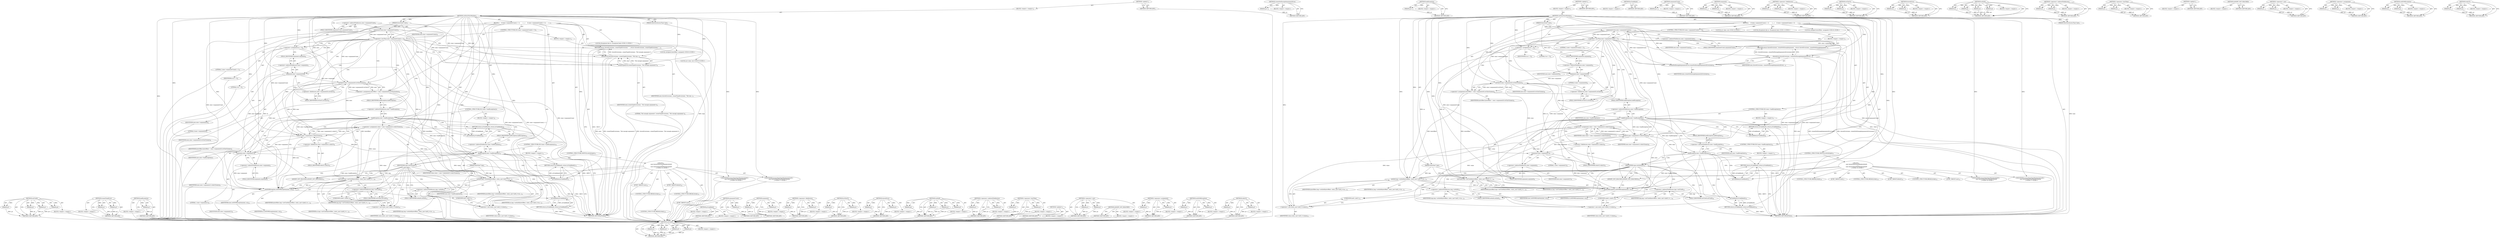 digraph "toInt32" {
vulnerable_205 [label=<(METHOD,setUint8)>];
vulnerable_206 [label=<(PARAM,p1)>];
vulnerable_207 [label=<(PARAM,p2)>];
vulnerable_208 [label=<(PARAM,p3)>];
vulnerable_209 [label=<(PARAM,p4)>];
vulnerable_210 [label=<(BLOCK,&lt;empty&gt;,&lt;empty&gt;)>];
vulnerable_211 [label=<(METHOD_RETURN,ANY)>];
vulnerable_156 [label=<(METHOD,createTypeError)>];
vulnerable_157 [label=<(PARAM,p1)>];
vulnerable_158 [label=<(PARAM,p2)>];
vulnerable_159 [label=<(BLOCK,&lt;empty&gt;,&lt;empty&gt;)>];
vulnerable_160 [label=<(METHOD_RETURN,ANY)>];
vulnerable_181 [label=<(METHOD,hadException)>];
vulnerable_182 [label=<(PARAM,p1)>];
vulnerable_183 [label=<(BLOCK,&lt;empty&gt;,&lt;empty&gt;)>];
vulnerable_184 [label=<(METHOD_RETURN,ANY)>];
vulnerable_6 [label=<(METHOD,&lt;global&gt;)<SUB>1</SUB>>];
vulnerable_7 [label=<(BLOCK,&lt;empty&gt;,&lt;empty&gt;)<SUB>1</SUB>>];
vulnerable_8 [label=<(METHOD,setDataViewMember)<SUB>1</SUB>>];
vulnerable_9 [label=<(PARAM,ExecState* exec)<SUB>1</SUB>>];
vulnerable_10 [label=<(PARAM,DataView* imp)<SUB>1</SUB>>];
vulnerable_11 [label=<(PARAM,DataViewAccessType type)<SUB>1</SUB>>];
vulnerable_12 [label=<(BLOCK,{
     if (exec-&gt;argumentCount() &lt; 2)
        r...,{
     if (exec-&gt;argumentCount() &lt; 2)
        r...)<SUB>2</SUB>>];
vulnerable_13 [label=<(CONTROL_STRUCTURE,IF,if (exec-&gt;argumentCount() &lt; 2))<SUB>3</SUB>>];
vulnerable_14 [label=<(&lt;operator&gt;.lessThan,exec-&gt;argumentCount() &lt; 2)<SUB>3</SUB>>];
vulnerable_15 [label=<(argumentCount,exec-&gt;argumentCount())<SUB>3</SUB>>];
vulnerable_16 [label=<(&lt;operator&gt;.indirectFieldAccess,exec-&gt;argumentCount)<SUB>3</SUB>>];
vulnerable_17 [label=<(IDENTIFIER,exec,exec-&gt;argumentCount())<SUB>3</SUB>>];
vulnerable_18 [label=<(FIELD_IDENTIFIER,argumentCount,argumentCount)<SUB>3</SUB>>];
vulnerable_19 [label=<(LITERAL,2,exec-&gt;argumentCount() &lt; 2)<SUB>3</SUB>>];
vulnerable_20 [label=<(BLOCK,&lt;empty&gt;,&lt;empty&gt;)<SUB>4</SUB>>];
vulnerable_21 [label=<(RETURN,return throwError(exec, createTypeError(exec, &quot;...,return throwError(exec, createTypeError(exec, &quot;...)<SUB>4</SUB>>];
vulnerable_22 [label=<(throwError,throwError(exec, createTypeError(exec, &quot;Not eno...)<SUB>4</SUB>>];
vulnerable_23 [label=<(IDENTIFIER,exec,throwError(exec, createTypeError(exec, &quot;Not eno...)<SUB>4</SUB>>];
vulnerable_24 [label=<(createTypeError,createTypeError(exec, &quot;Not enough arguments&quot;))<SUB>4</SUB>>];
vulnerable_25 [label=<(IDENTIFIER,exec,createTypeError(exec, &quot;Not enough arguments&quot;))<SUB>4</SUB>>];
vulnerable_26 [label=<(LITERAL,&quot;Not enough arguments&quot;,createTypeError(exec, &quot;Not enough arguments&quot;))<SUB>4</SUB>>];
vulnerable_27 [label="<(LOCAL,ExceptionCode ec: ExceptionCode)<SUB>5</SUB>>"];
vulnerable_28 [label=<(&lt;operator&gt;.assignment,ec = 0)<SUB>5</SUB>>];
vulnerable_29 [label=<(IDENTIFIER,ec,ec = 0)<SUB>5</SUB>>];
vulnerable_30 [label=<(LITERAL,0,ec = 0)<SUB>5</SUB>>];
vulnerable_31 [label="<(LOCAL,unsigned byteOffset: unsigned)<SUB>6</SUB>>"];
vulnerable_32 [label=<(&lt;operator&gt;.assignment,byteOffset = exec-&gt;argument(0).toUInt32(exec))<SUB>6</SUB>>];
vulnerable_33 [label=<(IDENTIFIER,byteOffset,byteOffset = exec-&gt;argument(0).toUInt32(exec))<SUB>6</SUB>>];
vulnerable_34 [label=<(toUInt32,exec-&gt;argument(0).toUInt32(exec))<SUB>6</SUB>>];
vulnerable_35 [label=<(&lt;operator&gt;.fieldAccess,exec-&gt;argument(0).toUInt32)<SUB>6</SUB>>];
vulnerable_36 [label=<(argument,exec-&gt;argument(0))<SUB>6</SUB>>];
vulnerable_37 [label=<(&lt;operator&gt;.indirectFieldAccess,exec-&gt;argument)<SUB>6</SUB>>];
vulnerable_38 [label=<(IDENTIFIER,exec,exec-&gt;argument(0))<SUB>6</SUB>>];
vulnerable_39 [label=<(FIELD_IDENTIFIER,argument,argument)<SUB>6</SUB>>];
vulnerable_40 [label=<(LITERAL,0,exec-&gt;argument(0))<SUB>6</SUB>>];
vulnerable_41 [label=<(FIELD_IDENTIFIER,toUInt32,toUInt32)<SUB>6</SUB>>];
vulnerable_42 [label=<(IDENTIFIER,exec,exec-&gt;argument(0).toUInt32(exec))<SUB>6</SUB>>];
vulnerable_43 [label=<(CONTROL_STRUCTURE,IF,if (exec-&gt;hadException()))<SUB>7</SUB>>];
vulnerable_44 [label=<(hadException,exec-&gt;hadException())<SUB>7</SUB>>];
vulnerable_45 [label=<(&lt;operator&gt;.indirectFieldAccess,exec-&gt;hadException)<SUB>7</SUB>>];
vulnerable_46 [label=<(IDENTIFIER,exec,exec-&gt;hadException())<SUB>7</SUB>>];
vulnerable_47 [label=<(FIELD_IDENTIFIER,hadException,hadException)<SUB>7</SUB>>];
vulnerable_48 [label=<(BLOCK,&lt;empty&gt;,&lt;empty&gt;)<SUB>8</SUB>>];
vulnerable_49 [label=<(RETURN,return jsUndefined();,return jsUndefined();)<SUB>8</SUB>>];
vulnerable_50 [label=<(jsUndefined,jsUndefined())<SUB>8</SUB>>];
vulnerable_51 [label="<(LOCAL,int value: int)<SUB>9</SUB>>"];
vulnerable_52 [label=<(&lt;operator&gt;.assignment,value = exec-&gt;argument(1).toInt32(exec))<SUB>9</SUB>>];
vulnerable_53 [label=<(IDENTIFIER,value,value = exec-&gt;argument(1).toInt32(exec))<SUB>9</SUB>>];
vulnerable_54 [label=<(toInt32,exec-&gt;argument(1).toInt32(exec))<SUB>9</SUB>>];
vulnerable_55 [label=<(&lt;operator&gt;.fieldAccess,exec-&gt;argument(1).toInt32)<SUB>9</SUB>>];
vulnerable_56 [label=<(argument,exec-&gt;argument(1))<SUB>9</SUB>>];
vulnerable_57 [label=<(&lt;operator&gt;.indirectFieldAccess,exec-&gt;argument)<SUB>9</SUB>>];
vulnerable_58 [label=<(IDENTIFIER,exec,exec-&gt;argument(1))<SUB>9</SUB>>];
vulnerable_59 [label=<(FIELD_IDENTIFIER,argument,argument)<SUB>9</SUB>>];
vulnerable_60 [label=<(LITERAL,1,exec-&gt;argument(1))<SUB>9</SUB>>];
vulnerable_61 [label=<(FIELD_IDENTIFIER,toInt32,toInt32)<SUB>9</SUB>>];
vulnerable_62 [label=<(IDENTIFIER,exec,exec-&gt;argument(1).toInt32(exec))<SUB>9</SUB>>];
vulnerable_63 [label=<(CONTROL_STRUCTURE,IF,if (exec-&gt;hadException()))<SUB>10</SUB>>];
vulnerable_64 [label=<(hadException,exec-&gt;hadException())<SUB>10</SUB>>];
vulnerable_65 [label=<(&lt;operator&gt;.indirectFieldAccess,exec-&gt;hadException)<SUB>10</SUB>>];
vulnerable_66 [label=<(IDENTIFIER,exec,exec-&gt;hadException())<SUB>10</SUB>>];
vulnerable_67 [label=<(FIELD_IDENTIFIER,hadException,hadException)<SUB>10</SUB>>];
vulnerable_68 [label=<(BLOCK,&lt;empty&gt;,&lt;empty&gt;)<SUB>11</SUB>>];
vulnerable_69 [label=<(RETURN,return jsUndefined();,return jsUndefined();)<SUB>11</SUB>>];
vulnerable_70 [label=<(jsUndefined,jsUndefined())<SUB>11</SUB>>];
vulnerable_71 [label=<(CONTROL_STRUCTURE,SWITCH,switch(type))<SUB>13</SUB>>];
vulnerable_72 [label=<(IDENTIFIER,type,switch(type))<SUB>13</SUB>>];
vulnerable_73 [label="<(BLOCK,{
    case AccessDataViewMemberAsInt8:
        ...,{
    case AccessDataViewMemberAsInt8:
        ...)<SUB>13</SUB>>"];
vulnerable_74 [label=<(JUMP_TARGET,case)<SUB>14</SUB>>];
vulnerable_75 [label="<(IDENTIFIER,AccessDataViewMemberAsInt8,{
    case AccessDataViewMemberAsInt8:
        ...)<SUB>14</SUB>>"];
vulnerable_76 [label=<(setInt8,imp-&gt;setInt8(byteOffset, static_cast&lt;int8_t&gt;(va...)<SUB>15</SUB>>];
vulnerable_77 [label=<(&lt;operator&gt;.indirectFieldAccess,imp-&gt;setInt8)<SUB>15</SUB>>];
vulnerable_78 [label=<(IDENTIFIER,imp,imp-&gt;setInt8(byteOffset, static_cast&lt;int8_t&gt;(va...)<SUB>15</SUB>>];
vulnerable_79 [label=<(FIELD_IDENTIFIER,setInt8,setInt8)<SUB>15</SUB>>];
vulnerable_80 [label=<(IDENTIFIER,byteOffset,imp-&gt;setInt8(byteOffset, static_cast&lt;int8_t&gt;(va...)<SUB>15</SUB>>];
vulnerable_81 [label=<(&lt;operator&gt;.cast,static_cast&lt;int8_t&gt;(value))<SUB>15</SUB>>];
vulnerable_82 [label=<(UNKNOWN,int8_t,int8_t)<SUB>15</SUB>>];
vulnerable_83 [label=<(IDENTIFIER,value,static_cast&lt;int8_t&gt;(value))<SUB>15</SUB>>];
vulnerable_84 [label=<(IDENTIFIER,ec,imp-&gt;setInt8(byteOffset, static_cast&lt;int8_t&gt;(va...)<SUB>15</SUB>>];
vulnerable_85 [label=<(CONTROL_STRUCTURE,BREAK,break;)<SUB>16</SUB>>];
vulnerable_86 [label=<(JUMP_TARGET,case)<SUB>17</SUB>>];
vulnerable_87 [label="<(IDENTIFIER,AccessDataViewMemberAsUint8,{
    case AccessDataViewMemberAsInt8:
        ...)<SUB>17</SUB>>"];
vulnerable_88 [label=<(setUint8,imp-&gt;setUint8(byteOffset, static_cast&lt;uint8_t&gt;(...)<SUB>18</SUB>>];
vulnerable_89 [label=<(&lt;operator&gt;.indirectFieldAccess,imp-&gt;setUint8)<SUB>18</SUB>>];
vulnerable_90 [label=<(IDENTIFIER,imp,imp-&gt;setUint8(byteOffset, static_cast&lt;uint8_t&gt;(...)<SUB>18</SUB>>];
vulnerable_91 [label=<(FIELD_IDENTIFIER,setUint8,setUint8)<SUB>18</SUB>>];
vulnerable_92 [label=<(IDENTIFIER,byteOffset,imp-&gt;setUint8(byteOffset, static_cast&lt;uint8_t&gt;(...)<SUB>18</SUB>>];
vulnerable_93 [label=<(&lt;operator&gt;.cast,static_cast&lt;uint8_t&gt;(value))<SUB>18</SUB>>];
vulnerable_94 [label=<(UNKNOWN,uint8_t,uint8_t)<SUB>18</SUB>>];
vulnerable_95 [label=<(IDENTIFIER,value,static_cast&lt;uint8_t&gt;(value))<SUB>18</SUB>>];
vulnerable_96 [label=<(IDENTIFIER,ec,imp-&gt;setUint8(byteOffset, static_cast&lt;uint8_t&gt;(...)<SUB>18</SUB>>];
vulnerable_97 [label=<(CONTROL_STRUCTURE,BREAK,break;)<SUB>19</SUB>>];
vulnerable_98 [label=<(JUMP_TARGET,default)<SUB>20</SUB>>];
vulnerable_99 [label=<(ASSERT_NOT_REACHED,ASSERT_NOT_REACHED())<SUB>21</SUB>>];
vulnerable_100 [label=<(CONTROL_STRUCTURE,BREAK,break;)<SUB>22</SUB>>];
vulnerable_101 [label=<(setDOMException,setDOMException(exec, ec))<SUB>24</SUB>>];
vulnerable_102 [label=<(IDENTIFIER,exec,setDOMException(exec, ec))<SUB>24</SUB>>];
vulnerable_103 [label=<(IDENTIFIER,ec,setDOMException(exec, ec))<SUB>24</SUB>>];
vulnerable_104 [label=<(RETURN,return jsUndefined();,return jsUndefined();)<SUB>25</SUB>>];
vulnerable_105 [label=<(jsUndefined,jsUndefined())<SUB>25</SUB>>];
vulnerable_106 [label=<(METHOD_RETURN,JSValue)<SUB>1</SUB>>];
vulnerable_108 [label=<(METHOD_RETURN,ANY)<SUB>1</SUB>>];
vulnerable_185 [label=<(METHOD,jsUndefined)>];
vulnerable_186 [label=<(BLOCK,&lt;empty&gt;,&lt;empty&gt;)>];
vulnerable_187 [label=<(METHOD_RETURN,ANY)>];
vulnerable_142 [label=<(METHOD,argumentCount)>];
vulnerable_143 [label=<(PARAM,p1)>];
vulnerable_144 [label=<(BLOCK,&lt;empty&gt;,&lt;empty&gt;)>];
vulnerable_145 [label=<(METHOD_RETURN,ANY)>];
vulnerable_176 [label=<(METHOD,argument)>];
vulnerable_177 [label=<(PARAM,p1)>];
vulnerable_178 [label=<(PARAM,p2)>];
vulnerable_179 [label=<(BLOCK,&lt;empty&gt;,&lt;empty&gt;)>];
vulnerable_180 [label=<(METHOD_RETURN,ANY)>];
vulnerable_171 [label=<(METHOD,&lt;operator&gt;.fieldAccess)>];
vulnerable_172 [label=<(PARAM,p1)>];
vulnerable_173 [label=<(PARAM,p2)>];
vulnerable_174 [label=<(BLOCK,&lt;empty&gt;,&lt;empty&gt;)>];
vulnerable_175 [label=<(METHOD_RETURN,ANY)>];
vulnerable_166 [label=<(METHOD,toUInt32)>];
vulnerable_167 [label=<(PARAM,p1)>];
vulnerable_168 [label=<(PARAM,p2)>];
vulnerable_169 [label=<(BLOCK,&lt;empty&gt;,&lt;empty&gt;)>];
vulnerable_170 [label=<(METHOD_RETURN,ANY)>];
vulnerable_151 [label=<(METHOD,throwError)>];
vulnerable_152 [label=<(PARAM,p1)>];
vulnerable_153 [label=<(PARAM,p2)>];
vulnerable_154 [label=<(BLOCK,&lt;empty&gt;,&lt;empty&gt;)>];
vulnerable_155 [label=<(METHOD_RETURN,ANY)>];
vulnerable_193 [label=<(METHOD,setInt8)>];
vulnerable_194 [label=<(PARAM,p1)>];
vulnerable_195 [label=<(PARAM,p2)>];
vulnerable_196 [label=<(PARAM,p3)>];
vulnerable_197 [label=<(PARAM,p4)>];
vulnerable_198 [label=<(BLOCK,&lt;empty&gt;,&lt;empty&gt;)>];
vulnerable_199 [label=<(METHOD_RETURN,ANY)>];
vulnerable_146 [label=<(METHOD,&lt;operator&gt;.indirectFieldAccess)>];
vulnerable_147 [label=<(PARAM,p1)>];
vulnerable_148 [label=<(PARAM,p2)>];
vulnerable_149 [label=<(BLOCK,&lt;empty&gt;,&lt;empty&gt;)>];
vulnerable_150 [label=<(METHOD_RETURN,ANY)>];
vulnerable_137 [label=<(METHOD,&lt;operator&gt;.lessThan)>];
vulnerable_138 [label=<(PARAM,p1)>];
vulnerable_139 [label=<(PARAM,p2)>];
vulnerable_140 [label=<(BLOCK,&lt;empty&gt;,&lt;empty&gt;)>];
vulnerable_141 [label=<(METHOD_RETURN,ANY)>];
vulnerable_131 [label=<(METHOD,&lt;global&gt;)<SUB>1</SUB>>];
vulnerable_132 [label=<(BLOCK,&lt;empty&gt;,&lt;empty&gt;)>];
vulnerable_133 [label=<(METHOD_RETURN,ANY)>];
vulnerable_212 [label=<(METHOD,ASSERT_NOT_REACHED)>];
vulnerable_213 [label=<(BLOCK,&lt;empty&gt;,&lt;empty&gt;)>];
vulnerable_214 [label=<(METHOD_RETURN,ANY)>];
vulnerable_200 [label=<(METHOD,&lt;operator&gt;.cast)>];
vulnerable_201 [label=<(PARAM,p1)>];
vulnerable_202 [label=<(PARAM,p2)>];
vulnerable_203 [label=<(BLOCK,&lt;empty&gt;,&lt;empty&gt;)>];
vulnerable_204 [label=<(METHOD_RETURN,ANY)>];
vulnerable_161 [label=<(METHOD,&lt;operator&gt;.assignment)>];
vulnerable_162 [label=<(PARAM,p1)>];
vulnerable_163 [label=<(PARAM,p2)>];
vulnerable_164 [label=<(BLOCK,&lt;empty&gt;,&lt;empty&gt;)>];
vulnerable_165 [label=<(METHOD_RETURN,ANY)>];
vulnerable_215 [label=<(METHOD,setDOMException)>];
vulnerable_216 [label=<(PARAM,p1)>];
vulnerable_217 [label=<(PARAM,p2)>];
vulnerable_218 [label=<(BLOCK,&lt;empty&gt;,&lt;empty&gt;)>];
vulnerable_219 [label=<(METHOD_RETURN,ANY)>];
vulnerable_188 [label=<(METHOD,toInt32)>];
vulnerable_189 [label=<(PARAM,p1)>];
vulnerable_190 [label=<(PARAM,p2)>];
vulnerable_191 [label=<(BLOCK,&lt;empty&gt;,&lt;empty&gt;)>];
vulnerable_192 [label=<(METHOD_RETURN,ANY)>];
fixed_201 [label=<(METHOD,setUint8)>];
fixed_202 [label=<(PARAM,p1)>];
fixed_203 [label=<(PARAM,p2)>];
fixed_204 [label=<(PARAM,p3)>];
fixed_205 [label=<(PARAM,p4)>];
fixed_206 [label=<(BLOCK,&lt;empty&gt;,&lt;empty&gt;)>];
fixed_207 [label=<(METHOD_RETURN,ANY)>];
fixed_153 [label=<(METHOD,createNotEnoughArgumentsError)>];
fixed_154 [label=<(PARAM,p1)>];
fixed_155 [label=<(BLOCK,&lt;empty&gt;,&lt;empty&gt;)>];
fixed_156 [label=<(METHOD_RETURN,ANY)>];
fixed_177 [label=<(METHOD,hadException)>];
fixed_178 [label=<(PARAM,p1)>];
fixed_179 [label=<(BLOCK,&lt;empty&gt;,&lt;empty&gt;)>];
fixed_180 [label=<(METHOD_RETURN,ANY)>];
fixed_6 [label=<(METHOD,&lt;global&gt;)<SUB>1</SUB>>];
fixed_7 [label=<(BLOCK,&lt;empty&gt;,&lt;empty&gt;)<SUB>1</SUB>>];
fixed_8 [label=<(METHOD,setDataViewMember)<SUB>1</SUB>>];
fixed_9 [label=<(PARAM,ExecState* exec)<SUB>1</SUB>>];
fixed_10 [label=<(PARAM,DataView* imp)<SUB>1</SUB>>];
fixed_11 [label=<(PARAM,DataViewAccessType type)<SUB>1</SUB>>];
fixed_12 [label=<(BLOCK,{
     if (exec-&gt;argumentCount() &lt; 2)
        r...,{
     if (exec-&gt;argumentCount() &lt; 2)
        r...)<SUB>2</SUB>>];
fixed_13 [label=<(CONTROL_STRUCTURE,IF,if (exec-&gt;argumentCount() &lt; 2))<SUB>3</SUB>>];
fixed_14 [label=<(&lt;operator&gt;.lessThan,exec-&gt;argumentCount() &lt; 2)<SUB>3</SUB>>];
fixed_15 [label=<(argumentCount,exec-&gt;argumentCount())<SUB>3</SUB>>];
fixed_16 [label=<(&lt;operator&gt;.indirectFieldAccess,exec-&gt;argumentCount)<SUB>3</SUB>>];
fixed_17 [label=<(IDENTIFIER,exec,exec-&gt;argumentCount())<SUB>3</SUB>>];
fixed_18 [label=<(FIELD_IDENTIFIER,argumentCount,argumentCount)<SUB>3</SUB>>];
fixed_19 [label=<(LITERAL,2,exec-&gt;argumentCount() &lt; 2)<SUB>3</SUB>>];
fixed_20 [label=<(BLOCK,&lt;empty&gt;,&lt;empty&gt;)<SUB>4</SUB>>];
fixed_21 [label=<(RETURN,return throwError(exec, createNotEnoughArgument...,return throwError(exec, createNotEnoughArgument...)<SUB>4</SUB>>];
fixed_22 [label=<(throwError,throwError(exec, createNotEnoughArgumentsError(...)<SUB>4</SUB>>];
fixed_23 [label=<(IDENTIFIER,exec,throwError(exec, createNotEnoughArgumentsError(...)<SUB>4</SUB>>];
fixed_24 [label=<(createNotEnoughArgumentsError,createNotEnoughArgumentsError(exec))<SUB>4</SUB>>];
fixed_25 [label=<(IDENTIFIER,exec,createNotEnoughArgumentsError(exec))<SUB>4</SUB>>];
fixed_26 [label="<(LOCAL,ExceptionCode ec: ExceptionCode)<SUB>5</SUB>>"];
fixed_27 [label=<(&lt;operator&gt;.assignment,ec = 0)<SUB>5</SUB>>];
fixed_28 [label=<(IDENTIFIER,ec,ec = 0)<SUB>5</SUB>>];
fixed_29 [label=<(LITERAL,0,ec = 0)<SUB>5</SUB>>];
fixed_30 [label="<(LOCAL,unsigned byteOffset: unsigned)<SUB>6</SUB>>"];
fixed_31 [label=<(&lt;operator&gt;.assignment,byteOffset = exec-&gt;argument(0).toUInt32(exec))<SUB>6</SUB>>];
fixed_32 [label=<(IDENTIFIER,byteOffset,byteOffset = exec-&gt;argument(0).toUInt32(exec))<SUB>6</SUB>>];
fixed_33 [label=<(toUInt32,exec-&gt;argument(0).toUInt32(exec))<SUB>6</SUB>>];
fixed_34 [label=<(&lt;operator&gt;.fieldAccess,exec-&gt;argument(0).toUInt32)<SUB>6</SUB>>];
fixed_35 [label=<(argument,exec-&gt;argument(0))<SUB>6</SUB>>];
fixed_36 [label=<(&lt;operator&gt;.indirectFieldAccess,exec-&gt;argument)<SUB>6</SUB>>];
fixed_37 [label=<(IDENTIFIER,exec,exec-&gt;argument(0))<SUB>6</SUB>>];
fixed_38 [label=<(FIELD_IDENTIFIER,argument,argument)<SUB>6</SUB>>];
fixed_39 [label=<(LITERAL,0,exec-&gt;argument(0))<SUB>6</SUB>>];
fixed_40 [label=<(FIELD_IDENTIFIER,toUInt32,toUInt32)<SUB>6</SUB>>];
fixed_41 [label=<(IDENTIFIER,exec,exec-&gt;argument(0).toUInt32(exec))<SUB>6</SUB>>];
fixed_42 [label=<(CONTROL_STRUCTURE,IF,if (exec-&gt;hadException()))<SUB>7</SUB>>];
fixed_43 [label=<(hadException,exec-&gt;hadException())<SUB>7</SUB>>];
fixed_44 [label=<(&lt;operator&gt;.indirectFieldAccess,exec-&gt;hadException)<SUB>7</SUB>>];
fixed_45 [label=<(IDENTIFIER,exec,exec-&gt;hadException())<SUB>7</SUB>>];
fixed_46 [label=<(FIELD_IDENTIFIER,hadException,hadException)<SUB>7</SUB>>];
fixed_47 [label=<(BLOCK,&lt;empty&gt;,&lt;empty&gt;)<SUB>8</SUB>>];
fixed_48 [label=<(RETURN,return jsUndefined();,return jsUndefined();)<SUB>8</SUB>>];
fixed_49 [label=<(jsUndefined,jsUndefined())<SUB>8</SUB>>];
fixed_50 [label="<(LOCAL,int value: int)<SUB>9</SUB>>"];
fixed_51 [label=<(&lt;operator&gt;.assignment,value = exec-&gt;argument(1).toInt32(exec))<SUB>9</SUB>>];
fixed_52 [label=<(IDENTIFIER,value,value = exec-&gt;argument(1).toInt32(exec))<SUB>9</SUB>>];
fixed_53 [label=<(toInt32,exec-&gt;argument(1).toInt32(exec))<SUB>9</SUB>>];
fixed_54 [label=<(&lt;operator&gt;.fieldAccess,exec-&gt;argument(1).toInt32)<SUB>9</SUB>>];
fixed_55 [label=<(argument,exec-&gt;argument(1))<SUB>9</SUB>>];
fixed_56 [label=<(&lt;operator&gt;.indirectFieldAccess,exec-&gt;argument)<SUB>9</SUB>>];
fixed_57 [label=<(IDENTIFIER,exec,exec-&gt;argument(1))<SUB>9</SUB>>];
fixed_58 [label=<(FIELD_IDENTIFIER,argument,argument)<SUB>9</SUB>>];
fixed_59 [label=<(LITERAL,1,exec-&gt;argument(1))<SUB>9</SUB>>];
fixed_60 [label=<(FIELD_IDENTIFIER,toInt32,toInt32)<SUB>9</SUB>>];
fixed_61 [label=<(IDENTIFIER,exec,exec-&gt;argument(1).toInt32(exec))<SUB>9</SUB>>];
fixed_62 [label=<(CONTROL_STRUCTURE,IF,if (exec-&gt;hadException()))<SUB>10</SUB>>];
fixed_63 [label=<(hadException,exec-&gt;hadException())<SUB>10</SUB>>];
fixed_64 [label=<(&lt;operator&gt;.indirectFieldAccess,exec-&gt;hadException)<SUB>10</SUB>>];
fixed_65 [label=<(IDENTIFIER,exec,exec-&gt;hadException())<SUB>10</SUB>>];
fixed_66 [label=<(FIELD_IDENTIFIER,hadException,hadException)<SUB>10</SUB>>];
fixed_67 [label=<(BLOCK,&lt;empty&gt;,&lt;empty&gt;)<SUB>11</SUB>>];
fixed_68 [label=<(RETURN,return jsUndefined();,return jsUndefined();)<SUB>11</SUB>>];
fixed_69 [label=<(jsUndefined,jsUndefined())<SUB>11</SUB>>];
fixed_70 [label=<(CONTROL_STRUCTURE,SWITCH,switch(type))<SUB>13</SUB>>];
fixed_71 [label=<(IDENTIFIER,type,switch(type))<SUB>13</SUB>>];
fixed_72 [label="<(BLOCK,{
    case AccessDataViewMemberAsInt8:
        ...,{
    case AccessDataViewMemberAsInt8:
        ...)<SUB>13</SUB>>"];
fixed_73 [label=<(JUMP_TARGET,case)<SUB>14</SUB>>];
fixed_74 [label="<(IDENTIFIER,AccessDataViewMemberAsInt8,{
    case AccessDataViewMemberAsInt8:
        ...)<SUB>14</SUB>>"];
fixed_75 [label=<(setInt8,imp-&gt;setInt8(byteOffset, static_cast&lt;int8_t&gt;(va...)<SUB>15</SUB>>];
fixed_76 [label=<(&lt;operator&gt;.indirectFieldAccess,imp-&gt;setInt8)<SUB>15</SUB>>];
fixed_77 [label=<(IDENTIFIER,imp,imp-&gt;setInt8(byteOffset, static_cast&lt;int8_t&gt;(va...)<SUB>15</SUB>>];
fixed_78 [label=<(FIELD_IDENTIFIER,setInt8,setInt8)<SUB>15</SUB>>];
fixed_79 [label=<(IDENTIFIER,byteOffset,imp-&gt;setInt8(byteOffset, static_cast&lt;int8_t&gt;(va...)<SUB>15</SUB>>];
fixed_80 [label=<(&lt;operator&gt;.cast,static_cast&lt;int8_t&gt;(value))<SUB>15</SUB>>];
fixed_81 [label=<(UNKNOWN,int8_t,int8_t)<SUB>15</SUB>>];
fixed_82 [label=<(IDENTIFIER,value,static_cast&lt;int8_t&gt;(value))<SUB>15</SUB>>];
fixed_83 [label=<(IDENTIFIER,ec,imp-&gt;setInt8(byteOffset, static_cast&lt;int8_t&gt;(va...)<SUB>15</SUB>>];
fixed_84 [label=<(CONTROL_STRUCTURE,BREAK,break;)<SUB>16</SUB>>];
fixed_85 [label=<(JUMP_TARGET,case)<SUB>17</SUB>>];
fixed_86 [label="<(IDENTIFIER,AccessDataViewMemberAsUint8,{
    case AccessDataViewMemberAsInt8:
        ...)<SUB>17</SUB>>"];
fixed_87 [label=<(setUint8,imp-&gt;setUint8(byteOffset, static_cast&lt;uint8_t&gt;(...)<SUB>18</SUB>>];
fixed_88 [label=<(&lt;operator&gt;.indirectFieldAccess,imp-&gt;setUint8)<SUB>18</SUB>>];
fixed_89 [label=<(IDENTIFIER,imp,imp-&gt;setUint8(byteOffset, static_cast&lt;uint8_t&gt;(...)<SUB>18</SUB>>];
fixed_90 [label=<(FIELD_IDENTIFIER,setUint8,setUint8)<SUB>18</SUB>>];
fixed_91 [label=<(IDENTIFIER,byteOffset,imp-&gt;setUint8(byteOffset, static_cast&lt;uint8_t&gt;(...)<SUB>18</SUB>>];
fixed_92 [label=<(&lt;operator&gt;.cast,static_cast&lt;uint8_t&gt;(value))<SUB>18</SUB>>];
fixed_93 [label=<(UNKNOWN,uint8_t,uint8_t)<SUB>18</SUB>>];
fixed_94 [label=<(IDENTIFIER,value,static_cast&lt;uint8_t&gt;(value))<SUB>18</SUB>>];
fixed_95 [label=<(IDENTIFIER,ec,imp-&gt;setUint8(byteOffset, static_cast&lt;uint8_t&gt;(...)<SUB>18</SUB>>];
fixed_96 [label=<(CONTROL_STRUCTURE,BREAK,break;)<SUB>19</SUB>>];
fixed_97 [label=<(JUMP_TARGET,default)<SUB>20</SUB>>];
fixed_98 [label=<(ASSERT_NOT_REACHED,ASSERT_NOT_REACHED())<SUB>21</SUB>>];
fixed_99 [label=<(CONTROL_STRUCTURE,BREAK,break;)<SUB>22</SUB>>];
fixed_100 [label=<(setDOMException,setDOMException(exec, ec))<SUB>24</SUB>>];
fixed_101 [label=<(IDENTIFIER,exec,setDOMException(exec, ec))<SUB>24</SUB>>];
fixed_102 [label=<(IDENTIFIER,ec,setDOMException(exec, ec))<SUB>24</SUB>>];
fixed_103 [label=<(RETURN,return jsUndefined();,return jsUndefined();)<SUB>25</SUB>>];
fixed_104 [label=<(jsUndefined,jsUndefined())<SUB>25</SUB>>];
fixed_105 [label=<(METHOD_RETURN,JSValue)<SUB>1</SUB>>];
fixed_107 [label=<(METHOD_RETURN,ANY)<SUB>1</SUB>>];
fixed_181 [label=<(METHOD,jsUndefined)>];
fixed_182 [label=<(BLOCK,&lt;empty&gt;,&lt;empty&gt;)>];
fixed_183 [label=<(METHOD_RETURN,ANY)>];
fixed_139 [label=<(METHOD,argumentCount)>];
fixed_140 [label=<(PARAM,p1)>];
fixed_141 [label=<(BLOCK,&lt;empty&gt;,&lt;empty&gt;)>];
fixed_142 [label=<(METHOD_RETURN,ANY)>];
fixed_172 [label=<(METHOD,argument)>];
fixed_173 [label=<(PARAM,p1)>];
fixed_174 [label=<(PARAM,p2)>];
fixed_175 [label=<(BLOCK,&lt;empty&gt;,&lt;empty&gt;)>];
fixed_176 [label=<(METHOD_RETURN,ANY)>];
fixed_167 [label=<(METHOD,&lt;operator&gt;.fieldAccess)>];
fixed_168 [label=<(PARAM,p1)>];
fixed_169 [label=<(PARAM,p2)>];
fixed_170 [label=<(BLOCK,&lt;empty&gt;,&lt;empty&gt;)>];
fixed_171 [label=<(METHOD_RETURN,ANY)>];
fixed_162 [label=<(METHOD,toUInt32)>];
fixed_163 [label=<(PARAM,p1)>];
fixed_164 [label=<(PARAM,p2)>];
fixed_165 [label=<(BLOCK,&lt;empty&gt;,&lt;empty&gt;)>];
fixed_166 [label=<(METHOD_RETURN,ANY)>];
fixed_148 [label=<(METHOD,throwError)>];
fixed_149 [label=<(PARAM,p1)>];
fixed_150 [label=<(PARAM,p2)>];
fixed_151 [label=<(BLOCK,&lt;empty&gt;,&lt;empty&gt;)>];
fixed_152 [label=<(METHOD_RETURN,ANY)>];
fixed_189 [label=<(METHOD,setInt8)>];
fixed_190 [label=<(PARAM,p1)>];
fixed_191 [label=<(PARAM,p2)>];
fixed_192 [label=<(PARAM,p3)>];
fixed_193 [label=<(PARAM,p4)>];
fixed_194 [label=<(BLOCK,&lt;empty&gt;,&lt;empty&gt;)>];
fixed_195 [label=<(METHOD_RETURN,ANY)>];
fixed_143 [label=<(METHOD,&lt;operator&gt;.indirectFieldAccess)>];
fixed_144 [label=<(PARAM,p1)>];
fixed_145 [label=<(PARAM,p2)>];
fixed_146 [label=<(BLOCK,&lt;empty&gt;,&lt;empty&gt;)>];
fixed_147 [label=<(METHOD_RETURN,ANY)>];
fixed_134 [label=<(METHOD,&lt;operator&gt;.lessThan)>];
fixed_135 [label=<(PARAM,p1)>];
fixed_136 [label=<(PARAM,p2)>];
fixed_137 [label=<(BLOCK,&lt;empty&gt;,&lt;empty&gt;)>];
fixed_138 [label=<(METHOD_RETURN,ANY)>];
fixed_128 [label=<(METHOD,&lt;global&gt;)<SUB>1</SUB>>];
fixed_129 [label=<(BLOCK,&lt;empty&gt;,&lt;empty&gt;)>];
fixed_130 [label=<(METHOD_RETURN,ANY)>];
fixed_208 [label=<(METHOD,ASSERT_NOT_REACHED)>];
fixed_209 [label=<(BLOCK,&lt;empty&gt;,&lt;empty&gt;)>];
fixed_210 [label=<(METHOD_RETURN,ANY)>];
fixed_196 [label=<(METHOD,&lt;operator&gt;.cast)>];
fixed_197 [label=<(PARAM,p1)>];
fixed_198 [label=<(PARAM,p2)>];
fixed_199 [label=<(BLOCK,&lt;empty&gt;,&lt;empty&gt;)>];
fixed_200 [label=<(METHOD_RETURN,ANY)>];
fixed_157 [label=<(METHOD,&lt;operator&gt;.assignment)>];
fixed_158 [label=<(PARAM,p1)>];
fixed_159 [label=<(PARAM,p2)>];
fixed_160 [label=<(BLOCK,&lt;empty&gt;,&lt;empty&gt;)>];
fixed_161 [label=<(METHOD_RETURN,ANY)>];
fixed_211 [label=<(METHOD,setDOMException)>];
fixed_212 [label=<(PARAM,p1)>];
fixed_213 [label=<(PARAM,p2)>];
fixed_214 [label=<(BLOCK,&lt;empty&gt;,&lt;empty&gt;)>];
fixed_215 [label=<(METHOD_RETURN,ANY)>];
fixed_184 [label=<(METHOD,toInt32)>];
fixed_185 [label=<(PARAM,p1)>];
fixed_186 [label=<(PARAM,p2)>];
fixed_187 [label=<(BLOCK,&lt;empty&gt;,&lt;empty&gt;)>];
fixed_188 [label=<(METHOD_RETURN,ANY)>];
vulnerable_205 -> vulnerable_206  [key=0, label="AST: "];
vulnerable_205 -> vulnerable_206  [key=1, label="DDG: "];
vulnerable_205 -> vulnerable_210  [key=0, label="AST: "];
vulnerable_205 -> vulnerable_207  [key=0, label="AST: "];
vulnerable_205 -> vulnerable_207  [key=1, label="DDG: "];
vulnerable_205 -> vulnerable_211  [key=0, label="AST: "];
vulnerable_205 -> vulnerable_211  [key=1, label="CFG: "];
vulnerable_205 -> vulnerable_208  [key=0, label="AST: "];
vulnerable_205 -> vulnerable_208  [key=1, label="DDG: "];
vulnerable_205 -> vulnerable_209  [key=0, label="AST: "];
vulnerable_205 -> vulnerable_209  [key=1, label="DDG: "];
vulnerable_206 -> vulnerable_211  [key=0, label="DDG: p1"];
vulnerable_207 -> vulnerable_211  [key=0, label="DDG: p2"];
vulnerable_208 -> vulnerable_211  [key=0, label="DDG: p3"];
vulnerable_209 -> vulnerable_211  [key=0, label="DDG: p4"];
vulnerable_210 -> fixed_201  [key=0];
vulnerable_211 -> fixed_201  [key=0];
vulnerable_156 -> vulnerable_157  [key=0, label="AST: "];
vulnerable_156 -> vulnerable_157  [key=1, label="DDG: "];
vulnerable_156 -> vulnerable_159  [key=0, label="AST: "];
vulnerable_156 -> vulnerable_158  [key=0, label="AST: "];
vulnerable_156 -> vulnerable_158  [key=1, label="DDG: "];
vulnerable_156 -> vulnerable_160  [key=0, label="AST: "];
vulnerable_156 -> vulnerable_160  [key=1, label="CFG: "];
vulnerable_157 -> vulnerable_160  [key=0, label="DDG: p1"];
vulnerable_158 -> vulnerable_160  [key=0, label="DDG: p2"];
vulnerable_159 -> fixed_201  [key=0];
vulnerable_160 -> fixed_201  [key=0];
vulnerable_181 -> vulnerable_182  [key=0, label="AST: "];
vulnerable_181 -> vulnerable_182  [key=1, label="DDG: "];
vulnerable_181 -> vulnerable_183  [key=0, label="AST: "];
vulnerable_181 -> vulnerable_184  [key=0, label="AST: "];
vulnerable_181 -> vulnerable_184  [key=1, label="CFG: "];
vulnerable_182 -> vulnerable_184  [key=0, label="DDG: p1"];
vulnerable_183 -> fixed_201  [key=0];
vulnerable_184 -> fixed_201  [key=0];
vulnerable_6 -> vulnerable_7  [key=0, label="AST: "];
vulnerable_6 -> vulnerable_108  [key=0, label="AST: "];
vulnerable_6 -> vulnerable_108  [key=1, label="CFG: "];
vulnerable_7 -> vulnerable_8  [key=0, label="AST: "];
vulnerable_8 -> vulnerable_9  [key=0, label="AST: "];
vulnerable_8 -> vulnerable_9  [key=1, label="DDG: "];
vulnerable_8 -> vulnerable_10  [key=0, label="AST: "];
vulnerable_8 -> vulnerable_10  [key=1, label="DDG: "];
vulnerable_8 -> vulnerable_11  [key=0, label="AST: "];
vulnerable_8 -> vulnerable_11  [key=1, label="DDG: "];
vulnerable_8 -> vulnerable_12  [key=0, label="AST: "];
vulnerable_8 -> vulnerable_106  [key=0, label="AST: "];
vulnerable_8 -> vulnerable_18  [key=0, label="CFG: "];
vulnerable_8 -> vulnerable_28  [key=0, label="DDG: "];
vulnerable_8 -> vulnerable_72  [key=0, label="DDG: "];
vulnerable_8 -> vulnerable_101  [key=0, label="DDG: "];
vulnerable_8 -> vulnerable_105  [key=0, label="DDG: "];
vulnerable_8 -> vulnerable_14  [key=0, label="DDG: "];
vulnerable_8 -> vulnerable_34  [key=0, label="DDG: "];
vulnerable_8 -> vulnerable_54  [key=0, label="DDG: "];
vulnerable_8 -> vulnerable_75  [key=0, label="DDG: "];
vulnerable_8 -> vulnerable_87  [key=0, label="DDG: "];
vulnerable_8 -> vulnerable_99  [key=0, label="DDG: "];
vulnerable_8 -> vulnerable_50  [key=0, label="DDG: "];
vulnerable_8 -> vulnerable_70  [key=0, label="DDG: "];
vulnerable_8 -> vulnerable_76  [key=0, label="DDG: "];
vulnerable_8 -> vulnerable_88  [key=0, label="DDG: "];
vulnerable_8 -> vulnerable_22  [key=0, label="DDG: "];
vulnerable_8 -> vulnerable_36  [key=0, label="DDG: "];
vulnerable_8 -> vulnerable_56  [key=0, label="DDG: "];
vulnerable_8 -> vulnerable_81  [key=0, label="DDG: "];
vulnerable_8 -> vulnerable_93  [key=0, label="DDG: "];
vulnerable_8 -> vulnerable_24  [key=0, label="DDG: "];
vulnerable_9 -> vulnerable_34  [key=0, label="DDG: exec"];
vulnerable_9 -> vulnerable_15  [key=0, label="DDG: exec"];
vulnerable_9 -> vulnerable_36  [key=0, label="DDG: exec"];
vulnerable_9 -> vulnerable_24  [key=0, label="DDG: exec"];
vulnerable_10 -> vulnerable_106  [key=0, label="DDG: imp"];
vulnerable_10 -> vulnerable_76  [key=0, label="DDG: imp"];
vulnerable_10 -> vulnerable_88  [key=0, label="DDG: imp"];
vulnerable_11 -> vulnerable_106  [key=0, label="DDG: type"];
vulnerable_12 -> vulnerable_13  [key=0, label="AST: "];
vulnerable_12 -> vulnerable_27  [key=0, label="AST: "];
vulnerable_12 -> vulnerable_28  [key=0, label="AST: "];
vulnerable_12 -> vulnerable_31  [key=0, label="AST: "];
vulnerable_12 -> vulnerable_32  [key=0, label="AST: "];
vulnerable_12 -> vulnerable_43  [key=0, label="AST: "];
vulnerable_12 -> vulnerable_51  [key=0, label="AST: "];
vulnerable_12 -> vulnerable_52  [key=0, label="AST: "];
vulnerable_12 -> vulnerable_63  [key=0, label="AST: "];
vulnerable_12 -> vulnerable_71  [key=0, label="AST: "];
vulnerable_12 -> vulnerable_101  [key=0, label="AST: "];
vulnerable_12 -> vulnerable_104  [key=0, label="AST: "];
vulnerable_13 -> vulnerable_14  [key=0, label="AST: "];
vulnerable_13 -> vulnerable_20  [key=0, label="AST: "];
vulnerable_14 -> vulnerable_15  [key=0, label="AST: "];
vulnerable_14 -> vulnerable_19  [key=0, label="AST: "];
vulnerable_14 -> vulnerable_24  [key=0, label="CFG: "];
vulnerable_14 -> vulnerable_24  [key=1, label="CDG: "];
vulnerable_14 -> vulnerable_28  [key=0, label="CFG: "];
vulnerable_14 -> vulnerable_28  [key=1, label="CDG: "];
vulnerable_14 -> vulnerable_106  [key=0, label="DDG: exec-&gt;argumentCount()"];
vulnerable_14 -> vulnerable_106  [key=1, label="DDG: exec-&gt;argumentCount() &lt; 2"];
vulnerable_14 -> vulnerable_47  [key=0, label="CDG: "];
vulnerable_14 -> vulnerable_34  [key=0, label="CDG: "];
vulnerable_14 -> vulnerable_21  [key=0, label="CDG: "];
vulnerable_14 -> vulnerable_32  [key=0, label="CDG: "];
vulnerable_14 -> vulnerable_37  [key=0, label="CDG: "];
vulnerable_14 -> vulnerable_22  [key=0, label="CDG: "];
vulnerable_14 -> vulnerable_45  [key=0, label="CDG: "];
vulnerable_14 -> vulnerable_44  [key=0, label="CDG: "];
vulnerable_14 -> vulnerable_35  [key=0, label="CDG: "];
vulnerable_14 -> vulnerable_36  [key=0, label="CDG: "];
vulnerable_14 -> vulnerable_41  [key=0, label="CDG: "];
vulnerable_14 -> vulnerable_39  [key=0, label="CDG: "];
vulnerable_15 -> vulnerable_16  [key=0, label="AST: "];
vulnerable_15 -> vulnerable_14  [key=0, label="CFG: "];
vulnerable_15 -> vulnerable_14  [key=1, label="DDG: exec-&gt;argumentCount"];
vulnerable_15 -> vulnerable_106  [key=0, label="DDG: exec-&gt;argumentCount"];
vulnerable_15 -> vulnerable_101  [key=0, label="DDG: exec-&gt;argumentCount"];
vulnerable_15 -> vulnerable_34  [key=0, label="DDG: exec-&gt;argumentCount"];
vulnerable_15 -> vulnerable_54  [key=0, label="DDG: exec-&gt;argumentCount"];
vulnerable_15 -> vulnerable_22  [key=0, label="DDG: exec-&gt;argumentCount"];
vulnerable_15 -> vulnerable_24  [key=0, label="DDG: exec-&gt;argumentCount"];
vulnerable_16 -> vulnerable_17  [key=0, label="AST: "];
vulnerable_16 -> vulnerable_18  [key=0, label="AST: "];
vulnerable_16 -> vulnerable_15  [key=0, label="CFG: "];
vulnerable_17 -> fixed_201  [key=0];
vulnerable_18 -> vulnerable_16  [key=0, label="CFG: "];
vulnerable_19 -> fixed_201  [key=0];
vulnerable_20 -> vulnerable_21  [key=0, label="AST: "];
vulnerable_21 -> vulnerable_22  [key=0, label="AST: "];
vulnerable_21 -> vulnerable_106  [key=0, label="CFG: "];
vulnerable_21 -> vulnerable_106  [key=1, label="DDG: &lt;RET&gt;"];
vulnerable_22 -> vulnerable_23  [key=0, label="AST: "];
vulnerable_22 -> vulnerable_24  [key=0, label="AST: "];
vulnerable_22 -> vulnerable_21  [key=0, label="CFG: "];
vulnerable_22 -> vulnerable_21  [key=1, label="DDG: throwError(exec, createTypeError(exec, &quot;Not enough arguments&quot;))"];
vulnerable_22 -> vulnerable_106  [key=0, label="DDG: exec"];
vulnerable_22 -> vulnerable_106  [key=1, label="DDG: createTypeError(exec, &quot;Not enough arguments&quot;)"];
vulnerable_22 -> vulnerable_106  [key=2, label="DDG: throwError(exec, createTypeError(exec, &quot;Not enough arguments&quot;))"];
vulnerable_23 -> fixed_201  [key=0];
vulnerable_24 -> vulnerable_25  [key=0, label="AST: "];
vulnerable_24 -> vulnerable_26  [key=0, label="AST: "];
vulnerable_24 -> vulnerable_22  [key=0, label="CFG: "];
vulnerable_24 -> vulnerable_22  [key=1, label="DDG: exec"];
vulnerable_24 -> vulnerable_22  [key=2, label="DDG: &quot;Not enough arguments&quot;"];
vulnerable_25 -> fixed_201  [key=0];
vulnerable_26 -> fixed_201  [key=0];
vulnerable_27 -> fixed_201  [key=0];
vulnerable_28 -> vulnerable_29  [key=0, label="AST: "];
vulnerable_28 -> vulnerable_30  [key=0, label="AST: "];
vulnerable_28 -> vulnerable_39  [key=0, label="CFG: "];
vulnerable_28 -> vulnerable_101  [key=0, label="DDG: ec"];
vulnerable_28 -> vulnerable_76  [key=0, label="DDG: ec"];
vulnerable_28 -> vulnerable_88  [key=0, label="DDG: ec"];
vulnerable_29 -> fixed_201  [key=0];
vulnerable_30 -> fixed_201  [key=0];
vulnerable_31 -> fixed_201  [key=0];
vulnerable_32 -> vulnerable_33  [key=0, label="AST: "];
vulnerable_32 -> vulnerable_34  [key=0, label="AST: "];
vulnerable_32 -> vulnerable_47  [key=0, label="CFG: "];
vulnerable_32 -> vulnerable_76  [key=0, label="DDG: byteOffset"];
vulnerable_32 -> vulnerable_88  [key=0, label="DDG: byteOffset"];
vulnerable_33 -> fixed_201  [key=0];
vulnerable_34 -> vulnerable_35  [key=0, label="AST: "];
vulnerable_34 -> vulnerable_42  [key=0, label="AST: "];
vulnerable_34 -> vulnerable_32  [key=0, label="CFG: "];
vulnerable_34 -> vulnerable_32  [key=1, label="DDG: exec-&gt;argument(0).toUInt32"];
vulnerable_34 -> vulnerable_32  [key=2, label="DDG: exec"];
vulnerable_34 -> vulnerable_44  [key=0, label="DDG: exec"];
vulnerable_34 -> vulnerable_54  [key=0, label="DDG: exec"];
vulnerable_34 -> vulnerable_56  [key=0, label="DDG: exec"];
vulnerable_35 -> vulnerable_36  [key=0, label="AST: "];
vulnerable_35 -> vulnerable_41  [key=0, label="AST: "];
vulnerable_35 -> vulnerable_34  [key=0, label="CFG: "];
vulnerable_36 -> vulnerable_37  [key=0, label="AST: "];
vulnerable_36 -> vulnerable_40  [key=0, label="AST: "];
vulnerable_36 -> vulnerable_41  [key=0, label="CFG: "];
vulnerable_36 -> vulnerable_34  [key=0, label="DDG: exec-&gt;argument"];
vulnerable_36 -> vulnerable_56  [key=0, label="DDG: exec-&gt;argument"];
vulnerable_37 -> vulnerable_38  [key=0, label="AST: "];
vulnerable_37 -> vulnerable_39  [key=0, label="AST: "];
vulnerable_37 -> vulnerable_36  [key=0, label="CFG: "];
vulnerable_38 -> fixed_201  [key=0];
vulnerable_39 -> vulnerable_37  [key=0, label="CFG: "];
vulnerable_40 -> fixed_201  [key=0];
vulnerable_41 -> vulnerable_35  [key=0, label="CFG: "];
vulnerable_42 -> fixed_201  [key=0];
vulnerable_43 -> vulnerable_44  [key=0, label="AST: "];
vulnerable_43 -> vulnerable_48  [key=0, label="AST: "];
vulnerable_44 -> vulnerable_45  [key=0, label="AST: "];
vulnerable_44 -> vulnerable_50  [key=0, label="CFG: "];
vulnerable_44 -> vulnerable_50  [key=1, label="CDG: "];
vulnerable_44 -> vulnerable_59  [key=0, label="CFG: "];
vulnerable_44 -> vulnerable_59  [key=1, label="CDG: "];
vulnerable_44 -> vulnerable_54  [key=0, label="DDG: exec-&gt;hadException"];
vulnerable_44 -> vulnerable_54  [key=1, label="CDG: "];
vulnerable_44 -> vulnerable_64  [key=0, label="DDG: exec-&gt;hadException"];
vulnerable_44 -> vulnerable_64  [key=1, label="CDG: "];
vulnerable_44 -> vulnerable_49  [key=0, label="CDG: "];
vulnerable_44 -> vulnerable_57  [key=0, label="CDG: "];
vulnerable_44 -> vulnerable_52  [key=0, label="CDG: "];
vulnerable_44 -> vulnerable_56  [key=0, label="CDG: "];
vulnerable_44 -> vulnerable_67  [key=0, label="CDG: "];
vulnerable_44 -> vulnerable_65  [key=0, label="CDG: "];
vulnerable_44 -> vulnerable_61  [key=0, label="CDG: "];
vulnerable_44 -> vulnerable_55  [key=0, label="CDG: "];
vulnerable_45 -> vulnerable_46  [key=0, label="AST: "];
vulnerable_45 -> vulnerable_47  [key=0, label="AST: "];
vulnerable_45 -> vulnerable_44  [key=0, label="CFG: "];
vulnerable_46 -> fixed_201  [key=0];
vulnerable_47 -> vulnerable_45  [key=0, label="CFG: "];
vulnerable_48 -> vulnerable_49  [key=0, label="AST: "];
vulnerable_49 -> vulnerable_50  [key=0, label="AST: "];
vulnerable_49 -> vulnerable_106  [key=0, label="CFG: "];
vulnerable_49 -> vulnerable_106  [key=1, label="DDG: &lt;RET&gt;"];
vulnerable_50 -> vulnerable_49  [key=0, label="CFG: "];
vulnerable_50 -> vulnerable_49  [key=1, label="DDG: jsUndefined()"];
vulnerable_51 -> fixed_201  [key=0];
vulnerable_52 -> vulnerable_53  [key=0, label="AST: "];
vulnerable_52 -> vulnerable_54  [key=0, label="AST: "];
vulnerable_52 -> vulnerable_67  [key=0, label="CFG: "];
vulnerable_52 -> vulnerable_76  [key=0, label="DDG: value"];
vulnerable_52 -> vulnerable_88  [key=0, label="DDG: value"];
vulnerable_52 -> vulnerable_81  [key=0, label="DDG: value"];
vulnerable_52 -> vulnerable_93  [key=0, label="DDG: value"];
vulnerable_53 -> fixed_201  [key=0];
vulnerable_54 -> vulnerable_55  [key=0, label="AST: "];
vulnerable_54 -> vulnerable_62  [key=0, label="AST: "];
vulnerable_54 -> vulnerable_52  [key=0, label="CFG: "];
vulnerable_54 -> vulnerable_52  [key=1, label="DDG: exec-&gt;argument(1).toInt32"];
vulnerable_54 -> vulnerable_52  [key=2, label="DDG: exec"];
vulnerable_54 -> vulnerable_101  [key=0, label="DDG: exec"];
vulnerable_54 -> vulnerable_64  [key=0, label="DDG: exec"];
vulnerable_55 -> vulnerable_56  [key=0, label="AST: "];
vulnerable_55 -> vulnerable_61  [key=0, label="AST: "];
vulnerable_55 -> vulnerable_54  [key=0, label="CFG: "];
vulnerable_56 -> vulnerable_57  [key=0, label="AST: "];
vulnerable_56 -> vulnerable_60  [key=0, label="AST: "];
vulnerable_56 -> vulnerable_61  [key=0, label="CFG: "];
vulnerable_56 -> vulnerable_101  [key=0, label="DDG: exec-&gt;argument"];
vulnerable_56 -> vulnerable_54  [key=0, label="DDG: exec-&gt;argument"];
vulnerable_57 -> vulnerable_58  [key=0, label="AST: "];
vulnerable_57 -> vulnerable_59  [key=0, label="AST: "];
vulnerable_57 -> vulnerable_56  [key=0, label="CFG: "];
vulnerable_58 -> fixed_201  [key=0];
vulnerable_59 -> vulnerable_57  [key=0, label="CFG: "];
vulnerable_60 -> fixed_201  [key=0];
vulnerable_61 -> vulnerable_55  [key=0, label="CFG: "];
vulnerable_62 -> fixed_201  [key=0];
vulnerable_63 -> vulnerable_64  [key=0, label="AST: "];
vulnerable_63 -> vulnerable_68  [key=0, label="AST: "];
vulnerable_64 -> vulnerable_65  [key=0, label="AST: "];
vulnerable_64 -> vulnerable_70  [key=0, label="CFG: "];
vulnerable_64 -> vulnerable_70  [key=1, label="CDG: "];
vulnerable_64 -> vulnerable_72  [key=0, label="CFG: "];
vulnerable_64 -> vulnerable_72  [key=1, label="CDG: "];
vulnerable_64 -> vulnerable_101  [key=0, label="DDG: exec-&gt;hadException"];
vulnerable_64 -> vulnerable_101  [key=1, label="CDG: "];
vulnerable_64 -> vulnerable_69  [key=0, label="CDG: "];
vulnerable_64 -> vulnerable_104  [key=0, label="CDG: "];
vulnerable_64 -> vulnerable_105  [key=0, label="CDG: "];
vulnerable_65 -> vulnerable_66  [key=0, label="AST: "];
vulnerable_65 -> vulnerable_67  [key=0, label="AST: "];
vulnerable_65 -> vulnerable_64  [key=0, label="CFG: "];
vulnerable_66 -> fixed_201  [key=0];
vulnerable_67 -> vulnerable_65  [key=0, label="CFG: "];
vulnerable_68 -> vulnerable_69  [key=0, label="AST: "];
vulnerable_69 -> vulnerable_70  [key=0, label="AST: "];
vulnerable_69 -> vulnerable_106  [key=0, label="CFG: "];
vulnerable_69 -> vulnerable_106  [key=1, label="DDG: &lt;RET&gt;"];
vulnerable_70 -> vulnerable_69  [key=0, label="CFG: "];
vulnerable_70 -> vulnerable_69  [key=1, label="DDG: jsUndefined()"];
vulnerable_71 -> vulnerable_72  [key=0, label="AST: "];
vulnerable_71 -> vulnerable_73  [key=0, label="AST: "];
vulnerable_72 -> vulnerable_79  [key=0, label="CFG: "];
vulnerable_72 -> vulnerable_79  [key=1, label="CDG: "];
vulnerable_72 -> vulnerable_91  [key=0, label="CFG: "];
vulnerable_72 -> vulnerable_91  [key=1, label="CDG: "];
vulnerable_72 -> vulnerable_99  [key=0, label="CFG: "];
vulnerable_72 -> vulnerable_99  [key=1, label="CDG: "];
vulnerable_72 -> vulnerable_94  [key=0, label="CDG: "];
vulnerable_72 -> vulnerable_77  [key=0, label="CDG: "];
vulnerable_72 -> vulnerable_89  [key=0, label="CDG: "];
vulnerable_72 -> vulnerable_81  [key=0, label="CDG: "];
vulnerable_72 -> vulnerable_76  [key=0, label="CDG: "];
vulnerable_72 -> vulnerable_82  [key=0, label="CDG: "];
vulnerable_72 -> vulnerable_93  [key=0, label="CDG: "];
vulnerable_72 -> vulnerable_88  [key=0, label="CDG: "];
vulnerable_73 -> vulnerable_74  [key=0, label="AST: "];
vulnerable_73 -> vulnerable_75  [key=0, label="AST: "];
vulnerable_73 -> vulnerable_76  [key=0, label="AST: "];
vulnerable_73 -> vulnerable_85  [key=0, label="AST: "];
vulnerable_73 -> vulnerable_86  [key=0, label="AST: "];
vulnerable_73 -> vulnerable_87  [key=0, label="AST: "];
vulnerable_73 -> vulnerable_88  [key=0, label="AST: "];
vulnerable_73 -> vulnerable_97  [key=0, label="AST: "];
vulnerable_73 -> vulnerable_98  [key=0, label="AST: "];
vulnerable_73 -> vulnerable_99  [key=0, label="AST: "];
vulnerable_73 -> vulnerable_100  [key=0, label="AST: "];
vulnerable_74 -> fixed_201  [key=0];
vulnerable_75 -> fixed_201  [key=0];
vulnerable_76 -> vulnerable_77  [key=0, label="AST: "];
vulnerable_76 -> vulnerable_80  [key=0, label="AST: "];
vulnerable_76 -> vulnerable_81  [key=0, label="AST: "];
vulnerable_76 -> vulnerable_84  [key=0, label="AST: "];
vulnerable_76 -> vulnerable_101  [key=0, label="CFG: "];
vulnerable_76 -> vulnerable_101  [key=1, label="DDG: ec"];
vulnerable_77 -> vulnerable_78  [key=0, label="AST: "];
vulnerable_77 -> vulnerable_79  [key=0, label="AST: "];
vulnerable_77 -> vulnerable_82  [key=0, label="CFG: "];
vulnerable_78 -> fixed_201  [key=0];
vulnerable_79 -> vulnerable_77  [key=0, label="CFG: "];
vulnerable_80 -> fixed_201  [key=0];
vulnerable_81 -> vulnerable_82  [key=0, label="AST: "];
vulnerable_81 -> vulnerable_83  [key=0, label="AST: "];
vulnerable_81 -> vulnerable_76  [key=0, label="CFG: "];
vulnerable_82 -> vulnerable_81  [key=0, label="CFG: "];
vulnerable_83 -> fixed_201  [key=0];
vulnerable_84 -> fixed_201  [key=0];
vulnerable_85 -> fixed_201  [key=0];
vulnerable_86 -> fixed_201  [key=0];
vulnerable_87 -> fixed_201  [key=0];
vulnerable_88 -> vulnerable_89  [key=0, label="AST: "];
vulnerable_88 -> vulnerable_92  [key=0, label="AST: "];
vulnerable_88 -> vulnerable_93  [key=0, label="AST: "];
vulnerable_88 -> vulnerable_96  [key=0, label="AST: "];
vulnerable_88 -> vulnerable_101  [key=0, label="CFG: "];
vulnerable_88 -> vulnerable_101  [key=1, label="DDG: ec"];
vulnerable_89 -> vulnerable_90  [key=0, label="AST: "];
vulnerable_89 -> vulnerable_91  [key=0, label="AST: "];
vulnerable_89 -> vulnerable_94  [key=0, label="CFG: "];
vulnerable_90 -> fixed_201  [key=0];
vulnerable_91 -> vulnerable_89  [key=0, label="CFG: "];
vulnerable_92 -> fixed_201  [key=0];
vulnerable_93 -> vulnerable_94  [key=0, label="AST: "];
vulnerable_93 -> vulnerable_95  [key=0, label="AST: "];
vulnerable_93 -> vulnerable_88  [key=0, label="CFG: "];
vulnerable_94 -> vulnerable_93  [key=0, label="CFG: "];
vulnerable_95 -> fixed_201  [key=0];
vulnerable_96 -> fixed_201  [key=0];
vulnerable_97 -> fixed_201  [key=0];
vulnerable_98 -> fixed_201  [key=0];
vulnerable_99 -> vulnerable_101  [key=0, label="CFG: "];
vulnerable_100 -> fixed_201  [key=0];
vulnerable_101 -> vulnerable_102  [key=0, label="AST: "];
vulnerable_101 -> vulnerable_103  [key=0, label="AST: "];
vulnerable_101 -> vulnerable_105  [key=0, label="CFG: "];
vulnerable_102 -> fixed_201  [key=0];
vulnerable_103 -> fixed_201  [key=0];
vulnerable_104 -> vulnerable_105  [key=0, label="AST: "];
vulnerable_104 -> vulnerable_106  [key=0, label="CFG: "];
vulnerable_104 -> vulnerable_106  [key=1, label="DDG: &lt;RET&gt;"];
vulnerable_105 -> vulnerable_104  [key=0, label="CFG: "];
vulnerable_105 -> vulnerable_104  [key=1, label="DDG: jsUndefined()"];
vulnerable_106 -> fixed_201  [key=0];
vulnerable_108 -> fixed_201  [key=0];
vulnerable_185 -> vulnerable_186  [key=0, label="AST: "];
vulnerable_185 -> vulnerable_187  [key=0, label="AST: "];
vulnerable_185 -> vulnerable_187  [key=1, label="CFG: "];
vulnerable_186 -> fixed_201  [key=0];
vulnerable_187 -> fixed_201  [key=0];
vulnerable_142 -> vulnerable_143  [key=0, label="AST: "];
vulnerable_142 -> vulnerable_143  [key=1, label="DDG: "];
vulnerable_142 -> vulnerable_144  [key=0, label="AST: "];
vulnerable_142 -> vulnerable_145  [key=0, label="AST: "];
vulnerable_142 -> vulnerable_145  [key=1, label="CFG: "];
vulnerable_143 -> vulnerable_145  [key=0, label="DDG: p1"];
vulnerable_144 -> fixed_201  [key=0];
vulnerable_145 -> fixed_201  [key=0];
vulnerable_176 -> vulnerable_177  [key=0, label="AST: "];
vulnerable_176 -> vulnerable_177  [key=1, label="DDG: "];
vulnerable_176 -> vulnerable_179  [key=0, label="AST: "];
vulnerable_176 -> vulnerable_178  [key=0, label="AST: "];
vulnerable_176 -> vulnerable_178  [key=1, label="DDG: "];
vulnerable_176 -> vulnerable_180  [key=0, label="AST: "];
vulnerable_176 -> vulnerable_180  [key=1, label="CFG: "];
vulnerable_177 -> vulnerable_180  [key=0, label="DDG: p1"];
vulnerable_178 -> vulnerable_180  [key=0, label="DDG: p2"];
vulnerable_179 -> fixed_201  [key=0];
vulnerable_180 -> fixed_201  [key=0];
vulnerable_171 -> vulnerable_172  [key=0, label="AST: "];
vulnerable_171 -> vulnerable_172  [key=1, label="DDG: "];
vulnerable_171 -> vulnerable_174  [key=0, label="AST: "];
vulnerable_171 -> vulnerable_173  [key=0, label="AST: "];
vulnerable_171 -> vulnerable_173  [key=1, label="DDG: "];
vulnerable_171 -> vulnerable_175  [key=0, label="AST: "];
vulnerable_171 -> vulnerable_175  [key=1, label="CFG: "];
vulnerable_172 -> vulnerable_175  [key=0, label="DDG: p1"];
vulnerable_173 -> vulnerable_175  [key=0, label="DDG: p2"];
vulnerable_174 -> fixed_201  [key=0];
vulnerable_175 -> fixed_201  [key=0];
vulnerable_166 -> vulnerable_167  [key=0, label="AST: "];
vulnerable_166 -> vulnerable_167  [key=1, label="DDG: "];
vulnerable_166 -> vulnerable_169  [key=0, label="AST: "];
vulnerable_166 -> vulnerable_168  [key=0, label="AST: "];
vulnerable_166 -> vulnerable_168  [key=1, label="DDG: "];
vulnerable_166 -> vulnerable_170  [key=0, label="AST: "];
vulnerable_166 -> vulnerable_170  [key=1, label="CFG: "];
vulnerable_167 -> vulnerable_170  [key=0, label="DDG: p1"];
vulnerable_168 -> vulnerable_170  [key=0, label="DDG: p2"];
vulnerable_169 -> fixed_201  [key=0];
vulnerable_170 -> fixed_201  [key=0];
vulnerable_151 -> vulnerable_152  [key=0, label="AST: "];
vulnerable_151 -> vulnerable_152  [key=1, label="DDG: "];
vulnerable_151 -> vulnerable_154  [key=0, label="AST: "];
vulnerable_151 -> vulnerable_153  [key=0, label="AST: "];
vulnerable_151 -> vulnerable_153  [key=1, label="DDG: "];
vulnerable_151 -> vulnerable_155  [key=0, label="AST: "];
vulnerable_151 -> vulnerable_155  [key=1, label="CFG: "];
vulnerable_152 -> vulnerable_155  [key=0, label="DDG: p1"];
vulnerable_153 -> vulnerable_155  [key=0, label="DDG: p2"];
vulnerable_154 -> fixed_201  [key=0];
vulnerable_155 -> fixed_201  [key=0];
vulnerable_193 -> vulnerable_194  [key=0, label="AST: "];
vulnerable_193 -> vulnerable_194  [key=1, label="DDG: "];
vulnerable_193 -> vulnerable_198  [key=0, label="AST: "];
vulnerable_193 -> vulnerable_195  [key=0, label="AST: "];
vulnerable_193 -> vulnerable_195  [key=1, label="DDG: "];
vulnerable_193 -> vulnerable_199  [key=0, label="AST: "];
vulnerable_193 -> vulnerable_199  [key=1, label="CFG: "];
vulnerable_193 -> vulnerable_196  [key=0, label="AST: "];
vulnerable_193 -> vulnerable_196  [key=1, label="DDG: "];
vulnerable_193 -> vulnerable_197  [key=0, label="AST: "];
vulnerable_193 -> vulnerable_197  [key=1, label="DDG: "];
vulnerable_194 -> vulnerable_199  [key=0, label="DDG: p1"];
vulnerable_195 -> vulnerable_199  [key=0, label="DDG: p2"];
vulnerable_196 -> vulnerable_199  [key=0, label="DDG: p3"];
vulnerable_197 -> vulnerable_199  [key=0, label="DDG: p4"];
vulnerable_198 -> fixed_201  [key=0];
vulnerable_199 -> fixed_201  [key=0];
vulnerable_146 -> vulnerable_147  [key=0, label="AST: "];
vulnerable_146 -> vulnerable_147  [key=1, label="DDG: "];
vulnerable_146 -> vulnerable_149  [key=0, label="AST: "];
vulnerable_146 -> vulnerable_148  [key=0, label="AST: "];
vulnerable_146 -> vulnerable_148  [key=1, label="DDG: "];
vulnerable_146 -> vulnerable_150  [key=0, label="AST: "];
vulnerable_146 -> vulnerable_150  [key=1, label="CFG: "];
vulnerable_147 -> vulnerable_150  [key=0, label="DDG: p1"];
vulnerable_148 -> vulnerable_150  [key=0, label="DDG: p2"];
vulnerable_149 -> fixed_201  [key=0];
vulnerable_150 -> fixed_201  [key=0];
vulnerable_137 -> vulnerable_138  [key=0, label="AST: "];
vulnerable_137 -> vulnerable_138  [key=1, label="DDG: "];
vulnerable_137 -> vulnerable_140  [key=0, label="AST: "];
vulnerable_137 -> vulnerable_139  [key=0, label="AST: "];
vulnerable_137 -> vulnerable_139  [key=1, label="DDG: "];
vulnerable_137 -> vulnerable_141  [key=0, label="AST: "];
vulnerable_137 -> vulnerable_141  [key=1, label="CFG: "];
vulnerable_138 -> vulnerable_141  [key=0, label="DDG: p1"];
vulnerable_139 -> vulnerable_141  [key=0, label="DDG: p2"];
vulnerable_140 -> fixed_201  [key=0];
vulnerable_141 -> fixed_201  [key=0];
vulnerable_131 -> vulnerable_132  [key=0, label="AST: "];
vulnerable_131 -> vulnerable_133  [key=0, label="AST: "];
vulnerable_131 -> vulnerable_133  [key=1, label="CFG: "];
vulnerable_132 -> fixed_201  [key=0];
vulnerable_133 -> fixed_201  [key=0];
vulnerable_212 -> vulnerable_213  [key=0, label="AST: "];
vulnerable_212 -> vulnerable_214  [key=0, label="AST: "];
vulnerable_212 -> vulnerable_214  [key=1, label="CFG: "];
vulnerable_213 -> fixed_201  [key=0];
vulnerable_214 -> fixed_201  [key=0];
vulnerable_200 -> vulnerable_201  [key=0, label="AST: "];
vulnerable_200 -> vulnerable_201  [key=1, label="DDG: "];
vulnerable_200 -> vulnerable_203  [key=0, label="AST: "];
vulnerable_200 -> vulnerable_202  [key=0, label="AST: "];
vulnerable_200 -> vulnerable_202  [key=1, label="DDG: "];
vulnerable_200 -> vulnerable_204  [key=0, label="AST: "];
vulnerable_200 -> vulnerable_204  [key=1, label="CFG: "];
vulnerable_201 -> vulnerable_204  [key=0, label="DDG: p1"];
vulnerable_202 -> vulnerable_204  [key=0, label="DDG: p2"];
vulnerable_203 -> fixed_201  [key=0];
vulnerable_204 -> fixed_201  [key=0];
vulnerable_161 -> vulnerable_162  [key=0, label="AST: "];
vulnerable_161 -> vulnerable_162  [key=1, label="DDG: "];
vulnerable_161 -> vulnerable_164  [key=0, label="AST: "];
vulnerable_161 -> vulnerable_163  [key=0, label="AST: "];
vulnerable_161 -> vulnerable_163  [key=1, label="DDG: "];
vulnerable_161 -> vulnerable_165  [key=0, label="AST: "];
vulnerable_161 -> vulnerable_165  [key=1, label="CFG: "];
vulnerable_162 -> vulnerable_165  [key=0, label="DDG: p1"];
vulnerable_163 -> vulnerable_165  [key=0, label="DDG: p2"];
vulnerable_164 -> fixed_201  [key=0];
vulnerable_165 -> fixed_201  [key=0];
vulnerable_215 -> vulnerable_216  [key=0, label="AST: "];
vulnerable_215 -> vulnerable_216  [key=1, label="DDG: "];
vulnerable_215 -> vulnerable_218  [key=0, label="AST: "];
vulnerable_215 -> vulnerable_217  [key=0, label="AST: "];
vulnerable_215 -> vulnerable_217  [key=1, label="DDG: "];
vulnerable_215 -> vulnerable_219  [key=0, label="AST: "];
vulnerable_215 -> vulnerable_219  [key=1, label="CFG: "];
vulnerable_216 -> vulnerable_219  [key=0, label="DDG: p1"];
vulnerable_217 -> vulnerable_219  [key=0, label="DDG: p2"];
vulnerable_218 -> fixed_201  [key=0];
vulnerable_219 -> fixed_201  [key=0];
vulnerable_188 -> vulnerable_189  [key=0, label="AST: "];
vulnerable_188 -> vulnerable_189  [key=1, label="DDG: "];
vulnerable_188 -> vulnerable_191  [key=0, label="AST: "];
vulnerable_188 -> vulnerable_190  [key=0, label="AST: "];
vulnerable_188 -> vulnerable_190  [key=1, label="DDG: "];
vulnerable_188 -> vulnerable_192  [key=0, label="AST: "];
vulnerable_188 -> vulnerable_192  [key=1, label="CFG: "];
vulnerable_189 -> vulnerable_192  [key=0, label="DDG: p1"];
vulnerable_190 -> vulnerable_192  [key=0, label="DDG: p2"];
vulnerable_191 -> fixed_201  [key=0];
vulnerable_192 -> fixed_201  [key=0];
fixed_201 -> fixed_202  [key=0, label="AST: "];
fixed_201 -> fixed_202  [key=1, label="DDG: "];
fixed_201 -> fixed_206  [key=0, label="AST: "];
fixed_201 -> fixed_203  [key=0, label="AST: "];
fixed_201 -> fixed_203  [key=1, label="DDG: "];
fixed_201 -> fixed_207  [key=0, label="AST: "];
fixed_201 -> fixed_207  [key=1, label="CFG: "];
fixed_201 -> fixed_204  [key=0, label="AST: "];
fixed_201 -> fixed_204  [key=1, label="DDG: "];
fixed_201 -> fixed_205  [key=0, label="AST: "];
fixed_201 -> fixed_205  [key=1, label="DDG: "];
fixed_202 -> fixed_207  [key=0, label="DDG: p1"];
fixed_203 -> fixed_207  [key=0, label="DDG: p2"];
fixed_204 -> fixed_207  [key=0, label="DDG: p3"];
fixed_205 -> fixed_207  [key=0, label="DDG: p4"];
fixed_153 -> fixed_154  [key=0, label="AST: "];
fixed_153 -> fixed_154  [key=1, label="DDG: "];
fixed_153 -> fixed_155  [key=0, label="AST: "];
fixed_153 -> fixed_156  [key=0, label="AST: "];
fixed_153 -> fixed_156  [key=1, label="CFG: "];
fixed_154 -> fixed_156  [key=0, label="DDG: p1"];
fixed_177 -> fixed_178  [key=0, label="AST: "];
fixed_177 -> fixed_178  [key=1, label="DDG: "];
fixed_177 -> fixed_179  [key=0, label="AST: "];
fixed_177 -> fixed_180  [key=0, label="AST: "];
fixed_177 -> fixed_180  [key=1, label="CFG: "];
fixed_178 -> fixed_180  [key=0, label="DDG: p1"];
fixed_6 -> fixed_7  [key=0, label="AST: "];
fixed_6 -> fixed_107  [key=0, label="AST: "];
fixed_6 -> fixed_107  [key=1, label="CFG: "];
fixed_7 -> fixed_8  [key=0, label="AST: "];
fixed_8 -> fixed_9  [key=0, label="AST: "];
fixed_8 -> fixed_9  [key=1, label="DDG: "];
fixed_8 -> fixed_10  [key=0, label="AST: "];
fixed_8 -> fixed_10  [key=1, label="DDG: "];
fixed_8 -> fixed_11  [key=0, label="AST: "];
fixed_8 -> fixed_11  [key=1, label="DDG: "];
fixed_8 -> fixed_12  [key=0, label="AST: "];
fixed_8 -> fixed_105  [key=0, label="AST: "];
fixed_8 -> fixed_18  [key=0, label="CFG: "];
fixed_8 -> fixed_27  [key=0, label="DDG: "];
fixed_8 -> fixed_71  [key=0, label="DDG: "];
fixed_8 -> fixed_100  [key=0, label="DDG: "];
fixed_8 -> fixed_104  [key=0, label="DDG: "];
fixed_8 -> fixed_14  [key=0, label="DDG: "];
fixed_8 -> fixed_33  [key=0, label="DDG: "];
fixed_8 -> fixed_53  [key=0, label="DDG: "];
fixed_8 -> fixed_74  [key=0, label="DDG: "];
fixed_8 -> fixed_86  [key=0, label="DDG: "];
fixed_8 -> fixed_98  [key=0, label="DDG: "];
fixed_8 -> fixed_49  [key=0, label="DDG: "];
fixed_8 -> fixed_69  [key=0, label="DDG: "];
fixed_8 -> fixed_75  [key=0, label="DDG: "];
fixed_8 -> fixed_87  [key=0, label="DDG: "];
fixed_8 -> fixed_22  [key=0, label="DDG: "];
fixed_8 -> fixed_35  [key=0, label="DDG: "];
fixed_8 -> fixed_55  [key=0, label="DDG: "];
fixed_8 -> fixed_80  [key=0, label="DDG: "];
fixed_8 -> fixed_92  [key=0, label="DDG: "];
fixed_8 -> fixed_24  [key=0, label="DDG: "];
fixed_9 -> fixed_33  [key=0, label="DDG: exec"];
fixed_9 -> fixed_15  [key=0, label="DDG: exec"];
fixed_9 -> fixed_35  [key=0, label="DDG: exec"];
fixed_9 -> fixed_24  [key=0, label="DDG: exec"];
fixed_10 -> fixed_105  [key=0, label="DDG: imp"];
fixed_10 -> fixed_75  [key=0, label="DDG: imp"];
fixed_10 -> fixed_87  [key=0, label="DDG: imp"];
fixed_11 -> fixed_105  [key=0, label="DDG: type"];
fixed_12 -> fixed_13  [key=0, label="AST: "];
fixed_12 -> fixed_26  [key=0, label="AST: "];
fixed_12 -> fixed_27  [key=0, label="AST: "];
fixed_12 -> fixed_30  [key=0, label="AST: "];
fixed_12 -> fixed_31  [key=0, label="AST: "];
fixed_12 -> fixed_42  [key=0, label="AST: "];
fixed_12 -> fixed_50  [key=0, label="AST: "];
fixed_12 -> fixed_51  [key=0, label="AST: "];
fixed_12 -> fixed_62  [key=0, label="AST: "];
fixed_12 -> fixed_70  [key=0, label="AST: "];
fixed_12 -> fixed_100  [key=0, label="AST: "];
fixed_12 -> fixed_103  [key=0, label="AST: "];
fixed_13 -> fixed_14  [key=0, label="AST: "];
fixed_13 -> fixed_20  [key=0, label="AST: "];
fixed_14 -> fixed_15  [key=0, label="AST: "];
fixed_14 -> fixed_19  [key=0, label="AST: "];
fixed_14 -> fixed_24  [key=0, label="CFG: "];
fixed_14 -> fixed_24  [key=1, label="CDG: "];
fixed_14 -> fixed_27  [key=0, label="CFG: "];
fixed_14 -> fixed_27  [key=1, label="CDG: "];
fixed_14 -> fixed_105  [key=0, label="DDG: exec-&gt;argumentCount()"];
fixed_14 -> fixed_105  [key=1, label="DDG: exec-&gt;argumentCount() &lt; 2"];
fixed_14 -> fixed_34  [key=0, label="CDG: "];
fixed_14 -> fixed_21  [key=0, label="CDG: "];
fixed_14 -> fixed_46  [key=0, label="CDG: "];
fixed_14 -> fixed_38  [key=0, label="CDG: "];
fixed_14 -> fixed_22  [key=0, label="CDG: "];
fixed_14 -> fixed_40  [key=0, label="CDG: "];
fixed_14 -> fixed_44  [key=0, label="CDG: "];
fixed_14 -> fixed_35  [key=0, label="CDG: "];
fixed_14 -> fixed_43  [key=0, label="CDG: "];
fixed_14 -> fixed_33  [key=0, label="CDG: "];
fixed_14 -> fixed_36  [key=0, label="CDG: "];
fixed_14 -> fixed_31  [key=0, label="CDG: "];
fixed_15 -> fixed_16  [key=0, label="AST: "];
fixed_15 -> fixed_14  [key=0, label="CFG: "];
fixed_15 -> fixed_14  [key=1, label="DDG: exec-&gt;argumentCount"];
fixed_15 -> fixed_105  [key=0, label="DDG: exec-&gt;argumentCount"];
fixed_15 -> fixed_100  [key=0, label="DDG: exec-&gt;argumentCount"];
fixed_15 -> fixed_33  [key=0, label="DDG: exec-&gt;argumentCount"];
fixed_15 -> fixed_53  [key=0, label="DDG: exec-&gt;argumentCount"];
fixed_15 -> fixed_22  [key=0, label="DDG: exec-&gt;argumentCount"];
fixed_15 -> fixed_24  [key=0, label="DDG: exec-&gt;argumentCount"];
fixed_16 -> fixed_17  [key=0, label="AST: "];
fixed_16 -> fixed_18  [key=0, label="AST: "];
fixed_16 -> fixed_15  [key=0, label="CFG: "];
fixed_18 -> fixed_16  [key=0, label="CFG: "];
fixed_20 -> fixed_21  [key=0, label="AST: "];
fixed_21 -> fixed_22  [key=0, label="AST: "];
fixed_21 -> fixed_105  [key=0, label="CFG: "];
fixed_21 -> fixed_105  [key=1, label="DDG: &lt;RET&gt;"];
fixed_22 -> fixed_23  [key=0, label="AST: "];
fixed_22 -> fixed_24  [key=0, label="AST: "];
fixed_22 -> fixed_21  [key=0, label="CFG: "];
fixed_22 -> fixed_21  [key=1, label="DDG: throwError(exec, createNotEnoughArgumentsError(exec))"];
fixed_22 -> fixed_105  [key=0, label="DDG: exec"];
fixed_22 -> fixed_105  [key=1, label="DDG: createNotEnoughArgumentsError(exec)"];
fixed_22 -> fixed_105  [key=2, label="DDG: throwError(exec, createNotEnoughArgumentsError(exec))"];
fixed_24 -> fixed_25  [key=0, label="AST: "];
fixed_24 -> fixed_22  [key=0, label="CFG: "];
fixed_24 -> fixed_22  [key=1, label="DDG: exec"];
fixed_27 -> fixed_28  [key=0, label="AST: "];
fixed_27 -> fixed_29  [key=0, label="AST: "];
fixed_27 -> fixed_38  [key=0, label="CFG: "];
fixed_27 -> fixed_100  [key=0, label="DDG: ec"];
fixed_27 -> fixed_75  [key=0, label="DDG: ec"];
fixed_27 -> fixed_87  [key=0, label="DDG: ec"];
fixed_31 -> fixed_32  [key=0, label="AST: "];
fixed_31 -> fixed_33  [key=0, label="AST: "];
fixed_31 -> fixed_46  [key=0, label="CFG: "];
fixed_31 -> fixed_75  [key=0, label="DDG: byteOffset"];
fixed_31 -> fixed_87  [key=0, label="DDG: byteOffset"];
fixed_33 -> fixed_34  [key=0, label="AST: "];
fixed_33 -> fixed_41  [key=0, label="AST: "];
fixed_33 -> fixed_31  [key=0, label="CFG: "];
fixed_33 -> fixed_31  [key=1, label="DDG: exec-&gt;argument(0).toUInt32"];
fixed_33 -> fixed_31  [key=2, label="DDG: exec"];
fixed_33 -> fixed_43  [key=0, label="DDG: exec"];
fixed_33 -> fixed_53  [key=0, label="DDG: exec"];
fixed_33 -> fixed_55  [key=0, label="DDG: exec"];
fixed_34 -> fixed_35  [key=0, label="AST: "];
fixed_34 -> fixed_40  [key=0, label="AST: "];
fixed_34 -> fixed_33  [key=0, label="CFG: "];
fixed_35 -> fixed_36  [key=0, label="AST: "];
fixed_35 -> fixed_39  [key=0, label="AST: "];
fixed_35 -> fixed_40  [key=0, label="CFG: "];
fixed_35 -> fixed_33  [key=0, label="DDG: exec-&gt;argument"];
fixed_35 -> fixed_55  [key=0, label="DDG: exec-&gt;argument"];
fixed_36 -> fixed_37  [key=0, label="AST: "];
fixed_36 -> fixed_38  [key=0, label="AST: "];
fixed_36 -> fixed_35  [key=0, label="CFG: "];
fixed_38 -> fixed_36  [key=0, label="CFG: "];
fixed_40 -> fixed_34  [key=0, label="CFG: "];
fixed_42 -> fixed_43  [key=0, label="AST: "];
fixed_42 -> fixed_47  [key=0, label="AST: "];
fixed_43 -> fixed_44  [key=0, label="AST: "];
fixed_43 -> fixed_49  [key=0, label="CFG: "];
fixed_43 -> fixed_49  [key=1, label="CDG: "];
fixed_43 -> fixed_58  [key=0, label="CFG: "];
fixed_43 -> fixed_58  [key=1, label="CDG: "];
fixed_43 -> fixed_53  [key=0, label="DDG: exec-&gt;hadException"];
fixed_43 -> fixed_53  [key=1, label="CDG: "];
fixed_43 -> fixed_63  [key=0, label="DDG: exec-&gt;hadException"];
fixed_43 -> fixed_63  [key=1, label="CDG: "];
fixed_43 -> fixed_48  [key=0, label="CDG: "];
fixed_43 -> fixed_60  [key=0, label="CDG: "];
fixed_43 -> fixed_64  [key=0, label="CDG: "];
fixed_43 -> fixed_51  [key=0, label="CDG: "];
fixed_43 -> fixed_66  [key=0, label="CDG: "];
fixed_43 -> fixed_56  [key=0, label="CDG: "];
fixed_43 -> fixed_54  [key=0, label="CDG: "];
fixed_43 -> fixed_55  [key=0, label="CDG: "];
fixed_44 -> fixed_45  [key=0, label="AST: "];
fixed_44 -> fixed_46  [key=0, label="AST: "];
fixed_44 -> fixed_43  [key=0, label="CFG: "];
fixed_46 -> fixed_44  [key=0, label="CFG: "];
fixed_47 -> fixed_48  [key=0, label="AST: "];
fixed_48 -> fixed_49  [key=0, label="AST: "];
fixed_48 -> fixed_105  [key=0, label="CFG: "];
fixed_48 -> fixed_105  [key=1, label="DDG: &lt;RET&gt;"];
fixed_49 -> fixed_48  [key=0, label="CFG: "];
fixed_49 -> fixed_48  [key=1, label="DDG: jsUndefined()"];
fixed_51 -> fixed_52  [key=0, label="AST: "];
fixed_51 -> fixed_53  [key=0, label="AST: "];
fixed_51 -> fixed_66  [key=0, label="CFG: "];
fixed_51 -> fixed_75  [key=0, label="DDG: value"];
fixed_51 -> fixed_87  [key=0, label="DDG: value"];
fixed_51 -> fixed_80  [key=0, label="DDG: value"];
fixed_51 -> fixed_92  [key=0, label="DDG: value"];
fixed_53 -> fixed_54  [key=0, label="AST: "];
fixed_53 -> fixed_61  [key=0, label="AST: "];
fixed_53 -> fixed_51  [key=0, label="CFG: "];
fixed_53 -> fixed_51  [key=1, label="DDG: exec-&gt;argument(1).toInt32"];
fixed_53 -> fixed_51  [key=2, label="DDG: exec"];
fixed_53 -> fixed_100  [key=0, label="DDG: exec"];
fixed_53 -> fixed_63  [key=0, label="DDG: exec"];
fixed_54 -> fixed_55  [key=0, label="AST: "];
fixed_54 -> fixed_60  [key=0, label="AST: "];
fixed_54 -> fixed_53  [key=0, label="CFG: "];
fixed_55 -> fixed_56  [key=0, label="AST: "];
fixed_55 -> fixed_59  [key=0, label="AST: "];
fixed_55 -> fixed_60  [key=0, label="CFG: "];
fixed_55 -> fixed_100  [key=0, label="DDG: exec-&gt;argument"];
fixed_55 -> fixed_53  [key=0, label="DDG: exec-&gt;argument"];
fixed_56 -> fixed_57  [key=0, label="AST: "];
fixed_56 -> fixed_58  [key=0, label="AST: "];
fixed_56 -> fixed_55  [key=0, label="CFG: "];
fixed_58 -> fixed_56  [key=0, label="CFG: "];
fixed_60 -> fixed_54  [key=0, label="CFG: "];
fixed_62 -> fixed_63  [key=0, label="AST: "];
fixed_62 -> fixed_67  [key=0, label="AST: "];
fixed_63 -> fixed_64  [key=0, label="AST: "];
fixed_63 -> fixed_69  [key=0, label="CFG: "];
fixed_63 -> fixed_69  [key=1, label="CDG: "];
fixed_63 -> fixed_71  [key=0, label="CFG: "];
fixed_63 -> fixed_71  [key=1, label="CDG: "];
fixed_63 -> fixed_100  [key=0, label="DDG: exec-&gt;hadException"];
fixed_63 -> fixed_100  [key=1, label="CDG: "];
fixed_63 -> fixed_68  [key=0, label="CDG: "];
fixed_63 -> fixed_103  [key=0, label="CDG: "];
fixed_63 -> fixed_104  [key=0, label="CDG: "];
fixed_64 -> fixed_65  [key=0, label="AST: "];
fixed_64 -> fixed_66  [key=0, label="AST: "];
fixed_64 -> fixed_63  [key=0, label="CFG: "];
fixed_66 -> fixed_64  [key=0, label="CFG: "];
fixed_67 -> fixed_68  [key=0, label="AST: "];
fixed_68 -> fixed_69  [key=0, label="AST: "];
fixed_68 -> fixed_105  [key=0, label="CFG: "];
fixed_68 -> fixed_105  [key=1, label="DDG: &lt;RET&gt;"];
fixed_69 -> fixed_68  [key=0, label="CFG: "];
fixed_69 -> fixed_68  [key=1, label="DDG: jsUndefined()"];
fixed_70 -> fixed_71  [key=0, label="AST: "];
fixed_70 -> fixed_72  [key=0, label="AST: "];
fixed_71 -> fixed_78  [key=0, label="CFG: "];
fixed_71 -> fixed_78  [key=1, label="CDG: "];
fixed_71 -> fixed_90  [key=0, label="CFG: "];
fixed_71 -> fixed_90  [key=1, label="CDG: "];
fixed_71 -> fixed_98  [key=0, label="CFG: "];
fixed_71 -> fixed_98  [key=1, label="CDG: "];
fixed_71 -> fixed_75  [key=0, label="CDG: "];
fixed_71 -> fixed_81  [key=0, label="CDG: "];
fixed_71 -> fixed_92  [key=0, label="CDG: "];
fixed_71 -> fixed_76  [key=0, label="CDG: "];
fixed_71 -> fixed_87  [key=0, label="CDG: "];
fixed_71 -> fixed_93  [key=0, label="CDG: "];
fixed_71 -> fixed_80  [key=0, label="CDG: "];
fixed_71 -> fixed_88  [key=0, label="CDG: "];
fixed_72 -> fixed_73  [key=0, label="AST: "];
fixed_72 -> fixed_74  [key=0, label="AST: "];
fixed_72 -> fixed_75  [key=0, label="AST: "];
fixed_72 -> fixed_84  [key=0, label="AST: "];
fixed_72 -> fixed_85  [key=0, label="AST: "];
fixed_72 -> fixed_86  [key=0, label="AST: "];
fixed_72 -> fixed_87  [key=0, label="AST: "];
fixed_72 -> fixed_96  [key=0, label="AST: "];
fixed_72 -> fixed_97  [key=0, label="AST: "];
fixed_72 -> fixed_98  [key=0, label="AST: "];
fixed_72 -> fixed_99  [key=0, label="AST: "];
fixed_75 -> fixed_76  [key=0, label="AST: "];
fixed_75 -> fixed_79  [key=0, label="AST: "];
fixed_75 -> fixed_80  [key=0, label="AST: "];
fixed_75 -> fixed_83  [key=0, label="AST: "];
fixed_75 -> fixed_100  [key=0, label="CFG: "];
fixed_75 -> fixed_100  [key=1, label="DDG: ec"];
fixed_76 -> fixed_77  [key=0, label="AST: "];
fixed_76 -> fixed_78  [key=0, label="AST: "];
fixed_76 -> fixed_81  [key=0, label="CFG: "];
fixed_78 -> fixed_76  [key=0, label="CFG: "];
fixed_80 -> fixed_81  [key=0, label="AST: "];
fixed_80 -> fixed_82  [key=0, label="AST: "];
fixed_80 -> fixed_75  [key=0, label="CFG: "];
fixed_81 -> fixed_80  [key=0, label="CFG: "];
fixed_87 -> fixed_88  [key=0, label="AST: "];
fixed_87 -> fixed_91  [key=0, label="AST: "];
fixed_87 -> fixed_92  [key=0, label="AST: "];
fixed_87 -> fixed_95  [key=0, label="AST: "];
fixed_87 -> fixed_100  [key=0, label="CFG: "];
fixed_87 -> fixed_100  [key=1, label="DDG: ec"];
fixed_88 -> fixed_89  [key=0, label="AST: "];
fixed_88 -> fixed_90  [key=0, label="AST: "];
fixed_88 -> fixed_93  [key=0, label="CFG: "];
fixed_90 -> fixed_88  [key=0, label="CFG: "];
fixed_92 -> fixed_93  [key=0, label="AST: "];
fixed_92 -> fixed_94  [key=0, label="AST: "];
fixed_92 -> fixed_87  [key=0, label="CFG: "];
fixed_93 -> fixed_92  [key=0, label="CFG: "];
fixed_98 -> fixed_100  [key=0, label="CFG: "];
fixed_100 -> fixed_101  [key=0, label="AST: "];
fixed_100 -> fixed_102  [key=0, label="AST: "];
fixed_100 -> fixed_104  [key=0, label="CFG: "];
fixed_103 -> fixed_104  [key=0, label="AST: "];
fixed_103 -> fixed_105  [key=0, label="CFG: "];
fixed_103 -> fixed_105  [key=1, label="DDG: &lt;RET&gt;"];
fixed_104 -> fixed_103  [key=0, label="CFG: "];
fixed_104 -> fixed_103  [key=1, label="DDG: jsUndefined()"];
fixed_181 -> fixed_182  [key=0, label="AST: "];
fixed_181 -> fixed_183  [key=0, label="AST: "];
fixed_181 -> fixed_183  [key=1, label="CFG: "];
fixed_139 -> fixed_140  [key=0, label="AST: "];
fixed_139 -> fixed_140  [key=1, label="DDG: "];
fixed_139 -> fixed_141  [key=0, label="AST: "];
fixed_139 -> fixed_142  [key=0, label="AST: "];
fixed_139 -> fixed_142  [key=1, label="CFG: "];
fixed_140 -> fixed_142  [key=0, label="DDG: p1"];
fixed_172 -> fixed_173  [key=0, label="AST: "];
fixed_172 -> fixed_173  [key=1, label="DDG: "];
fixed_172 -> fixed_175  [key=0, label="AST: "];
fixed_172 -> fixed_174  [key=0, label="AST: "];
fixed_172 -> fixed_174  [key=1, label="DDG: "];
fixed_172 -> fixed_176  [key=0, label="AST: "];
fixed_172 -> fixed_176  [key=1, label="CFG: "];
fixed_173 -> fixed_176  [key=0, label="DDG: p1"];
fixed_174 -> fixed_176  [key=0, label="DDG: p2"];
fixed_167 -> fixed_168  [key=0, label="AST: "];
fixed_167 -> fixed_168  [key=1, label="DDG: "];
fixed_167 -> fixed_170  [key=0, label="AST: "];
fixed_167 -> fixed_169  [key=0, label="AST: "];
fixed_167 -> fixed_169  [key=1, label="DDG: "];
fixed_167 -> fixed_171  [key=0, label="AST: "];
fixed_167 -> fixed_171  [key=1, label="CFG: "];
fixed_168 -> fixed_171  [key=0, label="DDG: p1"];
fixed_169 -> fixed_171  [key=0, label="DDG: p2"];
fixed_162 -> fixed_163  [key=0, label="AST: "];
fixed_162 -> fixed_163  [key=1, label="DDG: "];
fixed_162 -> fixed_165  [key=0, label="AST: "];
fixed_162 -> fixed_164  [key=0, label="AST: "];
fixed_162 -> fixed_164  [key=1, label="DDG: "];
fixed_162 -> fixed_166  [key=0, label="AST: "];
fixed_162 -> fixed_166  [key=1, label="CFG: "];
fixed_163 -> fixed_166  [key=0, label="DDG: p1"];
fixed_164 -> fixed_166  [key=0, label="DDG: p2"];
fixed_148 -> fixed_149  [key=0, label="AST: "];
fixed_148 -> fixed_149  [key=1, label="DDG: "];
fixed_148 -> fixed_151  [key=0, label="AST: "];
fixed_148 -> fixed_150  [key=0, label="AST: "];
fixed_148 -> fixed_150  [key=1, label="DDG: "];
fixed_148 -> fixed_152  [key=0, label="AST: "];
fixed_148 -> fixed_152  [key=1, label="CFG: "];
fixed_149 -> fixed_152  [key=0, label="DDG: p1"];
fixed_150 -> fixed_152  [key=0, label="DDG: p2"];
fixed_189 -> fixed_190  [key=0, label="AST: "];
fixed_189 -> fixed_190  [key=1, label="DDG: "];
fixed_189 -> fixed_194  [key=0, label="AST: "];
fixed_189 -> fixed_191  [key=0, label="AST: "];
fixed_189 -> fixed_191  [key=1, label="DDG: "];
fixed_189 -> fixed_195  [key=0, label="AST: "];
fixed_189 -> fixed_195  [key=1, label="CFG: "];
fixed_189 -> fixed_192  [key=0, label="AST: "];
fixed_189 -> fixed_192  [key=1, label="DDG: "];
fixed_189 -> fixed_193  [key=0, label="AST: "];
fixed_189 -> fixed_193  [key=1, label="DDG: "];
fixed_190 -> fixed_195  [key=0, label="DDG: p1"];
fixed_191 -> fixed_195  [key=0, label="DDG: p2"];
fixed_192 -> fixed_195  [key=0, label="DDG: p3"];
fixed_193 -> fixed_195  [key=0, label="DDG: p4"];
fixed_143 -> fixed_144  [key=0, label="AST: "];
fixed_143 -> fixed_144  [key=1, label="DDG: "];
fixed_143 -> fixed_146  [key=0, label="AST: "];
fixed_143 -> fixed_145  [key=0, label="AST: "];
fixed_143 -> fixed_145  [key=1, label="DDG: "];
fixed_143 -> fixed_147  [key=0, label="AST: "];
fixed_143 -> fixed_147  [key=1, label="CFG: "];
fixed_144 -> fixed_147  [key=0, label="DDG: p1"];
fixed_145 -> fixed_147  [key=0, label="DDG: p2"];
fixed_134 -> fixed_135  [key=0, label="AST: "];
fixed_134 -> fixed_135  [key=1, label="DDG: "];
fixed_134 -> fixed_137  [key=0, label="AST: "];
fixed_134 -> fixed_136  [key=0, label="AST: "];
fixed_134 -> fixed_136  [key=1, label="DDG: "];
fixed_134 -> fixed_138  [key=0, label="AST: "];
fixed_134 -> fixed_138  [key=1, label="CFG: "];
fixed_135 -> fixed_138  [key=0, label="DDG: p1"];
fixed_136 -> fixed_138  [key=0, label="DDG: p2"];
fixed_128 -> fixed_129  [key=0, label="AST: "];
fixed_128 -> fixed_130  [key=0, label="AST: "];
fixed_128 -> fixed_130  [key=1, label="CFG: "];
fixed_208 -> fixed_209  [key=0, label="AST: "];
fixed_208 -> fixed_210  [key=0, label="AST: "];
fixed_208 -> fixed_210  [key=1, label="CFG: "];
fixed_196 -> fixed_197  [key=0, label="AST: "];
fixed_196 -> fixed_197  [key=1, label="DDG: "];
fixed_196 -> fixed_199  [key=0, label="AST: "];
fixed_196 -> fixed_198  [key=0, label="AST: "];
fixed_196 -> fixed_198  [key=1, label="DDG: "];
fixed_196 -> fixed_200  [key=0, label="AST: "];
fixed_196 -> fixed_200  [key=1, label="CFG: "];
fixed_197 -> fixed_200  [key=0, label="DDG: p1"];
fixed_198 -> fixed_200  [key=0, label="DDG: p2"];
fixed_157 -> fixed_158  [key=0, label="AST: "];
fixed_157 -> fixed_158  [key=1, label="DDG: "];
fixed_157 -> fixed_160  [key=0, label="AST: "];
fixed_157 -> fixed_159  [key=0, label="AST: "];
fixed_157 -> fixed_159  [key=1, label="DDG: "];
fixed_157 -> fixed_161  [key=0, label="AST: "];
fixed_157 -> fixed_161  [key=1, label="CFG: "];
fixed_158 -> fixed_161  [key=0, label="DDG: p1"];
fixed_159 -> fixed_161  [key=0, label="DDG: p2"];
fixed_211 -> fixed_212  [key=0, label="AST: "];
fixed_211 -> fixed_212  [key=1, label="DDG: "];
fixed_211 -> fixed_214  [key=0, label="AST: "];
fixed_211 -> fixed_213  [key=0, label="AST: "];
fixed_211 -> fixed_213  [key=1, label="DDG: "];
fixed_211 -> fixed_215  [key=0, label="AST: "];
fixed_211 -> fixed_215  [key=1, label="CFG: "];
fixed_212 -> fixed_215  [key=0, label="DDG: p1"];
fixed_213 -> fixed_215  [key=0, label="DDG: p2"];
fixed_184 -> fixed_185  [key=0, label="AST: "];
fixed_184 -> fixed_185  [key=1, label="DDG: "];
fixed_184 -> fixed_187  [key=0, label="AST: "];
fixed_184 -> fixed_186  [key=0, label="AST: "];
fixed_184 -> fixed_186  [key=1, label="DDG: "];
fixed_184 -> fixed_188  [key=0, label="AST: "];
fixed_184 -> fixed_188  [key=1, label="CFG: "];
fixed_185 -> fixed_188  [key=0, label="DDG: p1"];
fixed_186 -> fixed_188  [key=0, label="DDG: p2"];
}
